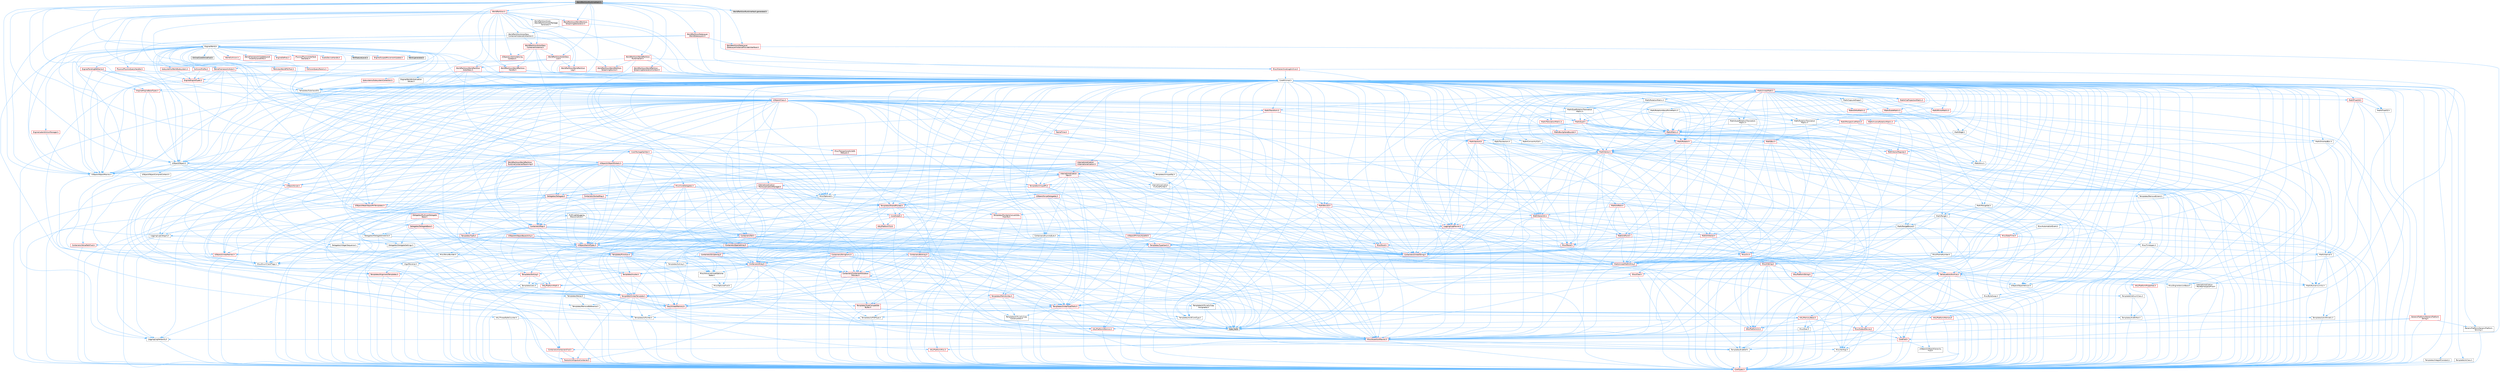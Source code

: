 digraph "WorldPartitionRuntimeHash.h"
{
 // INTERACTIVE_SVG=YES
 // LATEX_PDF_SIZE
  bgcolor="transparent";
  edge [fontname=Helvetica,fontsize=10,labelfontname=Helvetica,labelfontsize=10];
  node [fontname=Helvetica,fontsize=10,shape=box,height=0.2,width=0.4];
  Node1 [id="Node000001",label="WorldPartitionRuntimeHash.h",height=0.2,width=0.4,color="gray40", fillcolor="grey60", style="filled", fontcolor="black",tooltip=" "];
  Node1 -> Node2 [id="edge1_Node000001_Node000002",color="steelblue1",style="solid",tooltip=" "];
  Node2 [id="Node000002",label="CoreMinimal.h",height=0.2,width=0.4,color="grey40", fillcolor="white", style="filled",URL="$d7/d67/CoreMinimal_8h.html",tooltip=" "];
  Node2 -> Node3 [id="edge2_Node000002_Node000003",color="steelblue1",style="solid",tooltip=" "];
  Node3 [id="Node000003",label="CoreTypes.h",height=0.2,width=0.4,color="red", fillcolor="#FFF0F0", style="filled",URL="$dc/dec/CoreTypes_8h.html",tooltip=" "];
  Node2 -> Node17 [id="edge3_Node000002_Node000017",color="steelblue1",style="solid",tooltip=" "];
  Node17 [id="Node000017",label="CoreFwd.h",height=0.2,width=0.4,color="red", fillcolor="#FFF0F0", style="filled",URL="$d1/d1e/CoreFwd_8h.html",tooltip=" "];
  Node17 -> Node3 [id="edge4_Node000017_Node000003",color="steelblue1",style="solid",tooltip=" "];
  Node17 -> Node18 [id="edge5_Node000017_Node000018",color="steelblue1",style="solid",tooltip=" "];
  Node18 [id="Node000018",label="Containers/ContainersFwd.h",height=0.2,width=0.4,color="red", fillcolor="#FFF0F0", style="filled",URL="$d4/d0a/ContainersFwd_8h.html",tooltip=" "];
  Node18 -> Node3 [id="edge6_Node000018_Node000003",color="steelblue1",style="solid",tooltip=" "];
  Node18 -> Node19 [id="edge7_Node000018_Node000019",color="steelblue1",style="solid",tooltip=" "];
  Node19 [id="Node000019",label="Traits/IsContiguousContainer.h",height=0.2,width=0.4,color="red", fillcolor="#FFF0F0", style="filled",URL="$d5/d3c/IsContiguousContainer_8h.html",tooltip=" "];
  Node19 -> Node3 [id="edge8_Node000019_Node000003",color="steelblue1",style="solid",tooltip=" "];
  Node17 -> Node23 [id="edge9_Node000017_Node000023",color="steelblue1",style="solid",tooltip=" "];
  Node23 [id="Node000023",label="UObject/UObjectHierarchy\lFwd.h",height=0.2,width=0.4,color="grey40", fillcolor="white", style="filled",URL="$d3/d13/UObjectHierarchyFwd_8h.html",tooltip=" "];
  Node2 -> Node23 [id="edge10_Node000002_Node000023",color="steelblue1",style="solid",tooltip=" "];
  Node2 -> Node18 [id="edge11_Node000002_Node000018",color="steelblue1",style="solid",tooltip=" "];
  Node2 -> Node24 [id="edge12_Node000002_Node000024",color="steelblue1",style="solid",tooltip=" "];
  Node24 [id="Node000024",label="Misc/VarArgs.h",height=0.2,width=0.4,color="grey40", fillcolor="white", style="filled",URL="$d5/d6f/VarArgs_8h.html",tooltip=" "];
  Node24 -> Node3 [id="edge13_Node000024_Node000003",color="steelblue1",style="solid",tooltip=" "];
  Node2 -> Node25 [id="edge14_Node000002_Node000025",color="steelblue1",style="solid",tooltip=" "];
  Node25 [id="Node000025",label="Logging/LogVerbosity.h",height=0.2,width=0.4,color="grey40", fillcolor="white", style="filled",URL="$d2/d8f/LogVerbosity_8h.html",tooltip=" "];
  Node25 -> Node3 [id="edge15_Node000025_Node000003",color="steelblue1",style="solid",tooltip=" "];
  Node2 -> Node26 [id="edge16_Node000002_Node000026",color="steelblue1",style="solid",tooltip=" "];
  Node26 [id="Node000026",label="Misc/OutputDevice.h",height=0.2,width=0.4,color="red", fillcolor="#FFF0F0", style="filled",URL="$d7/d32/OutputDevice_8h.html",tooltip=" "];
  Node26 -> Node17 [id="edge17_Node000026_Node000017",color="steelblue1",style="solid",tooltip=" "];
  Node26 -> Node3 [id="edge18_Node000026_Node000003",color="steelblue1",style="solid",tooltip=" "];
  Node26 -> Node25 [id="edge19_Node000026_Node000025",color="steelblue1",style="solid",tooltip=" "];
  Node26 -> Node24 [id="edge20_Node000026_Node000024",color="steelblue1",style="solid",tooltip=" "];
  Node2 -> Node32 [id="edge21_Node000002_Node000032",color="steelblue1",style="solid",tooltip=" "];
  Node32 [id="Node000032",label="HAL/PlatformCrt.h",height=0.2,width=0.4,color="red", fillcolor="#FFF0F0", style="filled",URL="$d8/d75/PlatformCrt_8h.html",tooltip=" "];
  Node2 -> Node42 [id="edge22_Node000002_Node000042",color="steelblue1",style="solid",tooltip=" "];
  Node42 [id="Node000042",label="HAL/PlatformMisc.h",height=0.2,width=0.4,color="red", fillcolor="#FFF0F0", style="filled",URL="$d0/df5/PlatformMisc_8h.html",tooltip=" "];
  Node42 -> Node3 [id="edge23_Node000042_Node000003",color="steelblue1",style="solid",tooltip=" "];
  Node2 -> Node61 [id="edge24_Node000002_Node000061",color="steelblue1",style="solid",tooltip=" "];
  Node61 [id="Node000061",label="Misc/AssertionMacros.h",height=0.2,width=0.4,color="red", fillcolor="#FFF0F0", style="filled",URL="$d0/dfa/AssertionMacros_8h.html",tooltip=" "];
  Node61 -> Node3 [id="edge25_Node000061_Node000003",color="steelblue1",style="solid",tooltip=" "];
  Node61 -> Node42 [id="edge26_Node000061_Node000042",color="steelblue1",style="solid",tooltip=" "];
  Node61 -> Node62 [id="edge27_Node000061_Node000062",color="steelblue1",style="solid",tooltip=" "];
  Node62 [id="Node000062",label="Templates/EnableIf.h",height=0.2,width=0.4,color="grey40", fillcolor="white", style="filled",URL="$d7/d60/EnableIf_8h.html",tooltip=" "];
  Node62 -> Node3 [id="edge28_Node000062_Node000003",color="steelblue1",style="solid",tooltip=" "];
  Node61 -> Node24 [id="edge29_Node000061_Node000024",color="steelblue1",style="solid",tooltip=" "];
  Node2 -> Node70 [id="edge30_Node000002_Node000070",color="steelblue1",style="solid",tooltip=" "];
  Node70 [id="Node000070",label="Templates/IsPointer.h",height=0.2,width=0.4,color="grey40", fillcolor="white", style="filled",URL="$d7/d05/IsPointer_8h.html",tooltip=" "];
  Node70 -> Node3 [id="edge31_Node000070_Node000003",color="steelblue1",style="solid",tooltip=" "];
  Node2 -> Node71 [id="edge32_Node000002_Node000071",color="steelblue1",style="solid",tooltip=" "];
  Node71 [id="Node000071",label="HAL/PlatformMemory.h",height=0.2,width=0.4,color="red", fillcolor="#FFF0F0", style="filled",URL="$de/d68/PlatformMemory_8h.html",tooltip=" "];
  Node71 -> Node3 [id="edge33_Node000071_Node000003",color="steelblue1",style="solid",tooltip=" "];
  Node2 -> Node54 [id="edge34_Node000002_Node000054",color="steelblue1",style="solid",tooltip=" "];
  Node54 [id="Node000054",label="HAL/PlatformAtomics.h",height=0.2,width=0.4,color="red", fillcolor="#FFF0F0", style="filled",URL="$d3/d36/PlatformAtomics_8h.html",tooltip=" "];
  Node54 -> Node3 [id="edge35_Node000054_Node000003",color="steelblue1",style="solid",tooltip=" "];
  Node2 -> Node76 [id="edge36_Node000002_Node000076",color="steelblue1",style="solid",tooltip=" "];
  Node76 [id="Node000076",label="Misc/Exec.h",height=0.2,width=0.4,color="grey40", fillcolor="white", style="filled",URL="$de/ddb/Exec_8h.html",tooltip=" "];
  Node76 -> Node3 [id="edge37_Node000076_Node000003",color="steelblue1",style="solid",tooltip=" "];
  Node76 -> Node61 [id="edge38_Node000076_Node000061",color="steelblue1",style="solid",tooltip=" "];
  Node2 -> Node77 [id="edge39_Node000002_Node000077",color="steelblue1",style="solid",tooltip=" "];
  Node77 [id="Node000077",label="HAL/MemoryBase.h",height=0.2,width=0.4,color="red", fillcolor="#FFF0F0", style="filled",URL="$d6/d9f/MemoryBase_8h.html",tooltip=" "];
  Node77 -> Node3 [id="edge40_Node000077_Node000003",color="steelblue1",style="solid",tooltip=" "];
  Node77 -> Node54 [id="edge41_Node000077_Node000054",color="steelblue1",style="solid",tooltip=" "];
  Node77 -> Node32 [id="edge42_Node000077_Node000032",color="steelblue1",style="solid",tooltip=" "];
  Node77 -> Node76 [id="edge43_Node000077_Node000076",color="steelblue1",style="solid",tooltip=" "];
  Node77 -> Node26 [id="edge44_Node000077_Node000026",color="steelblue1",style="solid",tooltip=" "];
  Node2 -> Node87 [id="edge45_Node000002_Node000087",color="steelblue1",style="solid",tooltip=" "];
  Node87 [id="Node000087",label="HAL/UnrealMemory.h",height=0.2,width=0.4,color="red", fillcolor="#FFF0F0", style="filled",URL="$d9/d96/UnrealMemory_8h.html",tooltip=" "];
  Node87 -> Node3 [id="edge46_Node000087_Node000003",color="steelblue1",style="solid",tooltip=" "];
  Node87 -> Node77 [id="edge47_Node000087_Node000077",color="steelblue1",style="solid",tooltip=" "];
  Node87 -> Node71 [id="edge48_Node000087_Node000071",color="steelblue1",style="solid",tooltip=" "];
  Node87 -> Node70 [id="edge49_Node000087_Node000070",color="steelblue1",style="solid",tooltip=" "];
  Node2 -> Node89 [id="edge50_Node000002_Node000089",color="steelblue1",style="solid",tooltip=" "];
  Node89 [id="Node000089",label="Templates/IsArithmetic.h",height=0.2,width=0.4,color="grey40", fillcolor="white", style="filled",URL="$d2/d5d/IsArithmetic_8h.html",tooltip=" "];
  Node89 -> Node3 [id="edge51_Node000089_Node000003",color="steelblue1",style="solid",tooltip=" "];
  Node2 -> Node83 [id="edge52_Node000002_Node000083",color="steelblue1",style="solid",tooltip=" "];
  Node83 [id="Node000083",label="Templates/AndOrNot.h",height=0.2,width=0.4,color="grey40", fillcolor="white", style="filled",URL="$db/d0a/AndOrNot_8h.html",tooltip=" "];
  Node83 -> Node3 [id="edge53_Node000083_Node000003",color="steelblue1",style="solid",tooltip=" "];
  Node2 -> Node90 [id="edge54_Node000002_Node000090",color="steelblue1",style="solid",tooltip=" "];
  Node90 [id="Node000090",label="Templates/IsPODType.h",height=0.2,width=0.4,color="grey40", fillcolor="white", style="filled",URL="$d7/db1/IsPODType_8h.html",tooltip=" "];
  Node90 -> Node3 [id="edge55_Node000090_Node000003",color="steelblue1",style="solid",tooltip=" "];
  Node2 -> Node91 [id="edge56_Node000002_Node000091",color="steelblue1",style="solid",tooltip=" "];
  Node91 [id="Node000091",label="Templates/IsUECoreType.h",height=0.2,width=0.4,color="grey40", fillcolor="white", style="filled",URL="$d1/db8/IsUECoreType_8h.html",tooltip=" "];
  Node91 -> Node3 [id="edge57_Node000091_Node000003",color="steelblue1",style="solid",tooltip=" "];
  Node91 -> Node7 [id="edge58_Node000091_Node000007",color="steelblue1",style="solid",tooltip=" "];
  Node7 [id="Node000007",label="type_traits",height=0.2,width=0.4,color="grey60", fillcolor="#E0E0E0", style="filled",tooltip=" "];
  Node2 -> Node84 [id="edge59_Node000002_Node000084",color="steelblue1",style="solid",tooltip=" "];
  Node84 [id="Node000084",label="Templates/IsTriviallyCopy\lConstructible.h",height=0.2,width=0.4,color="grey40", fillcolor="white", style="filled",URL="$d3/d78/IsTriviallyCopyConstructible_8h.html",tooltip=" "];
  Node84 -> Node3 [id="edge60_Node000084_Node000003",color="steelblue1",style="solid",tooltip=" "];
  Node84 -> Node7 [id="edge61_Node000084_Node000007",color="steelblue1",style="solid",tooltip=" "];
  Node2 -> Node92 [id="edge62_Node000002_Node000092",color="steelblue1",style="solid",tooltip=" "];
  Node92 [id="Node000092",label="Templates/UnrealTypeTraits.h",height=0.2,width=0.4,color="red", fillcolor="#FFF0F0", style="filled",URL="$d2/d2d/UnrealTypeTraits_8h.html",tooltip=" "];
  Node92 -> Node3 [id="edge63_Node000092_Node000003",color="steelblue1",style="solid",tooltip=" "];
  Node92 -> Node70 [id="edge64_Node000092_Node000070",color="steelblue1",style="solid",tooltip=" "];
  Node92 -> Node61 [id="edge65_Node000092_Node000061",color="steelblue1",style="solid",tooltip=" "];
  Node92 -> Node83 [id="edge66_Node000092_Node000083",color="steelblue1",style="solid",tooltip=" "];
  Node92 -> Node62 [id="edge67_Node000092_Node000062",color="steelblue1",style="solid",tooltip=" "];
  Node92 -> Node89 [id="edge68_Node000092_Node000089",color="steelblue1",style="solid",tooltip=" "];
  Node92 -> Node90 [id="edge69_Node000092_Node000090",color="steelblue1",style="solid",tooltip=" "];
  Node92 -> Node91 [id="edge70_Node000092_Node000091",color="steelblue1",style="solid",tooltip=" "];
  Node92 -> Node84 [id="edge71_Node000092_Node000084",color="steelblue1",style="solid",tooltip=" "];
  Node2 -> Node62 [id="edge72_Node000002_Node000062",color="steelblue1",style="solid",tooltip=" "];
  Node2 -> Node94 [id="edge73_Node000002_Node000094",color="steelblue1",style="solid",tooltip=" "];
  Node94 [id="Node000094",label="Templates/RemoveReference.h",height=0.2,width=0.4,color="grey40", fillcolor="white", style="filled",URL="$da/dbe/RemoveReference_8h.html",tooltip=" "];
  Node94 -> Node3 [id="edge74_Node000094_Node000003",color="steelblue1",style="solid",tooltip=" "];
  Node2 -> Node95 [id="edge75_Node000002_Node000095",color="steelblue1",style="solid",tooltip=" "];
  Node95 [id="Node000095",label="Templates/IntegralConstant.h",height=0.2,width=0.4,color="grey40", fillcolor="white", style="filled",URL="$db/d1b/IntegralConstant_8h.html",tooltip=" "];
  Node95 -> Node3 [id="edge76_Node000095_Node000003",color="steelblue1",style="solid",tooltip=" "];
  Node2 -> Node96 [id="edge77_Node000002_Node000096",color="steelblue1",style="solid",tooltip=" "];
  Node96 [id="Node000096",label="Templates/IsClass.h",height=0.2,width=0.4,color="grey40", fillcolor="white", style="filled",URL="$db/dcb/IsClass_8h.html",tooltip=" "];
  Node96 -> Node3 [id="edge78_Node000096_Node000003",color="steelblue1",style="solid",tooltip=" "];
  Node2 -> Node97 [id="edge79_Node000002_Node000097",color="steelblue1",style="solid",tooltip=" "];
  Node97 [id="Node000097",label="Templates/TypeCompatible\lBytes.h",height=0.2,width=0.4,color="red", fillcolor="#FFF0F0", style="filled",URL="$df/d0a/TypeCompatibleBytes_8h.html",tooltip=" "];
  Node97 -> Node3 [id="edge80_Node000097_Node000003",color="steelblue1",style="solid",tooltip=" "];
  Node97 -> Node7 [id="edge81_Node000097_Node000007",color="steelblue1",style="solid",tooltip=" "];
  Node2 -> Node19 [id="edge82_Node000002_Node000019",color="steelblue1",style="solid",tooltip=" "];
  Node2 -> Node98 [id="edge83_Node000002_Node000098",color="steelblue1",style="solid",tooltip=" "];
  Node98 [id="Node000098",label="Templates/UnrealTemplate.h",height=0.2,width=0.4,color="red", fillcolor="#FFF0F0", style="filled",URL="$d4/d24/UnrealTemplate_8h.html",tooltip=" "];
  Node98 -> Node3 [id="edge84_Node000098_Node000003",color="steelblue1",style="solid",tooltip=" "];
  Node98 -> Node70 [id="edge85_Node000098_Node000070",color="steelblue1",style="solid",tooltip=" "];
  Node98 -> Node87 [id="edge86_Node000098_Node000087",color="steelblue1",style="solid",tooltip=" "];
  Node98 -> Node92 [id="edge87_Node000098_Node000092",color="steelblue1",style="solid",tooltip=" "];
  Node98 -> Node94 [id="edge88_Node000098_Node000094",color="steelblue1",style="solid",tooltip=" "];
  Node98 -> Node97 [id="edge89_Node000098_Node000097",color="steelblue1",style="solid",tooltip=" "];
  Node98 -> Node19 [id="edge90_Node000098_Node000019",color="steelblue1",style="solid",tooltip=" "];
  Node98 -> Node7 [id="edge91_Node000098_Node000007",color="steelblue1",style="solid",tooltip=" "];
  Node2 -> Node47 [id="edge92_Node000002_Node000047",color="steelblue1",style="solid",tooltip=" "];
  Node47 [id="Node000047",label="Math/NumericLimits.h",height=0.2,width=0.4,color="grey40", fillcolor="white", style="filled",URL="$df/d1b/NumericLimits_8h.html",tooltip=" "];
  Node47 -> Node3 [id="edge93_Node000047_Node000003",color="steelblue1",style="solid",tooltip=" "];
  Node2 -> Node102 [id="edge94_Node000002_Node000102",color="steelblue1",style="solid",tooltip=" "];
  Node102 [id="Node000102",label="HAL/PlatformMath.h",height=0.2,width=0.4,color="red", fillcolor="#FFF0F0", style="filled",URL="$dc/d53/PlatformMath_8h.html",tooltip=" "];
  Node102 -> Node3 [id="edge95_Node000102_Node000003",color="steelblue1",style="solid",tooltip=" "];
  Node2 -> Node85 [id="edge96_Node000002_Node000085",color="steelblue1",style="solid",tooltip=" "];
  Node85 [id="Node000085",label="Templates/IsTriviallyCopy\lAssignable.h",height=0.2,width=0.4,color="grey40", fillcolor="white", style="filled",URL="$d2/df2/IsTriviallyCopyAssignable_8h.html",tooltip=" "];
  Node85 -> Node3 [id="edge97_Node000085_Node000003",color="steelblue1",style="solid",tooltip=" "];
  Node85 -> Node7 [id="edge98_Node000085_Node000007",color="steelblue1",style="solid",tooltip=" "];
  Node2 -> Node110 [id="edge99_Node000002_Node000110",color="steelblue1",style="solid",tooltip=" "];
  Node110 [id="Node000110",label="Templates/MemoryOps.h",height=0.2,width=0.4,color="red", fillcolor="#FFF0F0", style="filled",URL="$db/dea/MemoryOps_8h.html",tooltip=" "];
  Node110 -> Node3 [id="edge100_Node000110_Node000003",color="steelblue1",style="solid",tooltip=" "];
  Node110 -> Node87 [id="edge101_Node000110_Node000087",color="steelblue1",style="solid",tooltip=" "];
  Node110 -> Node85 [id="edge102_Node000110_Node000085",color="steelblue1",style="solid",tooltip=" "];
  Node110 -> Node84 [id="edge103_Node000110_Node000084",color="steelblue1",style="solid",tooltip=" "];
  Node110 -> Node92 [id="edge104_Node000110_Node000092",color="steelblue1",style="solid",tooltip=" "];
  Node110 -> Node7 [id="edge105_Node000110_Node000007",color="steelblue1",style="solid",tooltip=" "];
  Node2 -> Node111 [id="edge106_Node000002_Node000111",color="steelblue1",style="solid",tooltip=" "];
  Node111 [id="Node000111",label="Containers/ContainerAllocation\lPolicies.h",height=0.2,width=0.4,color="red", fillcolor="#FFF0F0", style="filled",URL="$d7/dff/ContainerAllocationPolicies_8h.html",tooltip=" "];
  Node111 -> Node3 [id="edge107_Node000111_Node000003",color="steelblue1",style="solid",tooltip=" "];
  Node111 -> Node111 [id="edge108_Node000111_Node000111",color="steelblue1",style="solid",tooltip=" "];
  Node111 -> Node102 [id="edge109_Node000111_Node000102",color="steelblue1",style="solid",tooltip=" "];
  Node111 -> Node87 [id="edge110_Node000111_Node000087",color="steelblue1",style="solid",tooltip=" "];
  Node111 -> Node47 [id="edge111_Node000111_Node000047",color="steelblue1",style="solid",tooltip=" "];
  Node111 -> Node61 [id="edge112_Node000111_Node000061",color="steelblue1",style="solid",tooltip=" "];
  Node111 -> Node110 [id="edge113_Node000111_Node000110",color="steelblue1",style="solid",tooltip=" "];
  Node111 -> Node97 [id="edge114_Node000111_Node000097",color="steelblue1",style="solid",tooltip=" "];
  Node111 -> Node7 [id="edge115_Node000111_Node000007",color="steelblue1",style="solid",tooltip=" "];
  Node2 -> Node114 [id="edge116_Node000002_Node000114",color="steelblue1",style="solid",tooltip=" "];
  Node114 [id="Node000114",label="Templates/IsEnumClass.h",height=0.2,width=0.4,color="grey40", fillcolor="white", style="filled",URL="$d7/d15/IsEnumClass_8h.html",tooltip=" "];
  Node114 -> Node3 [id="edge117_Node000114_Node000003",color="steelblue1",style="solid",tooltip=" "];
  Node114 -> Node83 [id="edge118_Node000114_Node000083",color="steelblue1",style="solid",tooltip=" "];
  Node2 -> Node115 [id="edge119_Node000002_Node000115",color="steelblue1",style="solid",tooltip=" "];
  Node115 [id="Node000115",label="HAL/PlatformProperties.h",height=0.2,width=0.4,color="red", fillcolor="#FFF0F0", style="filled",URL="$d9/db0/PlatformProperties_8h.html",tooltip=" "];
  Node115 -> Node3 [id="edge120_Node000115_Node000003",color="steelblue1",style="solid",tooltip=" "];
  Node2 -> Node118 [id="edge121_Node000002_Node000118",color="steelblue1",style="solid",tooltip=" "];
  Node118 [id="Node000118",label="Misc/EngineVersionBase.h",height=0.2,width=0.4,color="grey40", fillcolor="white", style="filled",URL="$d5/d2b/EngineVersionBase_8h.html",tooltip=" "];
  Node118 -> Node3 [id="edge122_Node000118_Node000003",color="steelblue1",style="solid",tooltip=" "];
  Node2 -> Node119 [id="edge123_Node000002_Node000119",color="steelblue1",style="solid",tooltip=" "];
  Node119 [id="Node000119",label="Internationalization\l/TextNamespaceFwd.h",height=0.2,width=0.4,color="grey40", fillcolor="white", style="filled",URL="$d8/d97/TextNamespaceFwd_8h.html",tooltip=" "];
  Node119 -> Node3 [id="edge124_Node000119_Node000003",color="steelblue1",style="solid",tooltip=" "];
  Node2 -> Node120 [id="edge125_Node000002_Node000120",color="steelblue1",style="solid",tooltip=" "];
  Node120 [id="Node000120",label="Serialization/Archive.h",height=0.2,width=0.4,color="red", fillcolor="#FFF0F0", style="filled",URL="$d7/d3b/Archive_8h.html",tooltip=" "];
  Node120 -> Node17 [id="edge126_Node000120_Node000017",color="steelblue1",style="solid",tooltip=" "];
  Node120 -> Node3 [id="edge127_Node000120_Node000003",color="steelblue1",style="solid",tooltip=" "];
  Node120 -> Node115 [id="edge128_Node000120_Node000115",color="steelblue1",style="solid",tooltip=" "];
  Node120 -> Node119 [id="edge129_Node000120_Node000119",color="steelblue1",style="solid",tooltip=" "];
  Node120 -> Node61 [id="edge130_Node000120_Node000061",color="steelblue1",style="solid",tooltip=" "];
  Node120 -> Node118 [id="edge131_Node000120_Node000118",color="steelblue1",style="solid",tooltip=" "];
  Node120 -> Node24 [id="edge132_Node000120_Node000024",color="steelblue1",style="solid",tooltip=" "];
  Node120 -> Node62 [id="edge133_Node000120_Node000062",color="steelblue1",style="solid",tooltip=" "];
  Node120 -> Node114 [id="edge134_Node000120_Node000114",color="steelblue1",style="solid",tooltip=" "];
  Node120 -> Node98 [id="edge135_Node000120_Node000098",color="steelblue1",style="solid",tooltip=" "];
  Node120 -> Node123 [id="edge136_Node000120_Node000123",color="steelblue1",style="solid",tooltip=" "];
  Node123 [id="Node000123",label="UObject/ObjectVersion.h",height=0.2,width=0.4,color="grey40", fillcolor="white", style="filled",URL="$da/d63/ObjectVersion_8h.html",tooltip=" "];
  Node123 -> Node3 [id="edge137_Node000123_Node000003",color="steelblue1",style="solid",tooltip=" "];
  Node2 -> Node124 [id="edge138_Node000002_Node000124",color="steelblue1",style="solid",tooltip=" "];
  Node124 [id="Node000124",label="Templates/Less.h",height=0.2,width=0.4,color="grey40", fillcolor="white", style="filled",URL="$de/dc8/Less_8h.html",tooltip=" "];
  Node124 -> Node3 [id="edge139_Node000124_Node000003",color="steelblue1",style="solid",tooltip=" "];
  Node124 -> Node98 [id="edge140_Node000124_Node000098",color="steelblue1",style="solid",tooltip=" "];
  Node2 -> Node125 [id="edge141_Node000002_Node000125",color="steelblue1",style="solid",tooltip=" "];
  Node125 [id="Node000125",label="Templates/Sorting.h",height=0.2,width=0.4,color="red", fillcolor="#FFF0F0", style="filled",URL="$d3/d9e/Sorting_8h.html",tooltip=" "];
  Node125 -> Node3 [id="edge142_Node000125_Node000003",color="steelblue1",style="solid",tooltip=" "];
  Node125 -> Node102 [id="edge143_Node000125_Node000102",color="steelblue1",style="solid",tooltip=" "];
  Node125 -> Node124 [id="edge144_Node000125_Node000124",color="steelblue1",style="solid",tooltip=" "];
  Node2 -> Node136 [id="edge145_Node000002_Node000136",color="steelblue1",style="solid",tooltip=" "];
  Node136 [id="Node000136",label="Misc/Char.h",height=0.2,width=0.4,color="red", fillcolor="#FFF0F0", style="filled",URL="$d0/d58/Char_8h.html",tooltip=" "];
  Node136 -> Node3 [id="edge146_Node000136_Node000003",color="steelblue1",style="solid",tooltip=" "];
  Node136 -> Node7 [id="edge147_Node000136_Node000007",color="steelblue1",style="solid",tooltip=" "];
  Node2 -> Node139 [id="edge148_Node000002_Node000139",color="steelblue1",style="solid",tooltip=" "];
  Node139 [id="Node000139",label="GenericPlatform/GenericPlatform\lStricmp.h",height=0.2,width=0.4,color="grey40", fillcolor="white", style="filled",URL="$d2/d86/GenericPlatformStricmp_8h.html",tooltip=" "];
  Node139 -> Node3 [id="edge149_Node000139_Node000003",color="steelblue1",style="solid",tooltip=" "];
  Node2 -> Node140 [id="edge150_Node000002_Node000140",color="steelblue1",style="solid",tooltip=" "];
  Node140 [id="Node000140",label="GenericPlatform/GenericPlatform\lString.h",height=0.2,width=0.4,color="red", fillcolor="#FFF0F0", style="filled",URL="$dd/d20/GenericPlatformString_8h.html",tooltip=" "];
  Node140 -> Node3 [id="edge151_Node000140_Node000003",color="steelblue1",style="solid",tooltip=" "];
  Node140 -> Node139 [id="edge152_Node000140_Node000139",color="steelblue1",style="solid",tooltip=" "];
  Node140 -> Node62 [id="edge153_Node000140_Node000062",color="steelblue1",style="solid",tooltip=" "];
  Node140 -> Node7 [id="edge154_Node000140_Node000007",color="steelblue1",style="solid",tooltip=" "];
  Node2 -> Node73 [id="edge155_Node000002_Node000073",color="steelblue1",style="solid",tooltip=" "];
  Node73 [id="Node000073",label="HAL/PlatformString.h",height=0.2,width=0.4,color="red", fillcolor="#FFF0F0", style="filled",URL="$db/db5/PlatformString_8h.html",tooltip=" "];
  Node73 -> Node3 [id="edge156_Node000073_Node000003",color="steelblue1",style="solid",tooltip=" "];
  Node2 -> Node143 [id="edge157_Node000002_Node000143",color="steelblue1",style="solid",tooltip=" "];
  Node143 [id="Node000143",label="Misc/CString.h",height=0.2,width=0.4,color="red", fillcolor="#FFF0F0", style="filled",URL="$d2/d49/CString_8h.html",tooltip=" "];
  Node143 -> Node3 [id="edge158_Node000143_Node000003",color="steelblue1",style="solid",tooltip=" "];
  Node143 -> Node32 [id="edge159_Node000143_Node000032",color="steelblue1",style="solid",tooltip=" "];
  Node143 -> Node73 [id="edge160_Node000143_Node000073",color="steelblue1",style="solid",tooltip=" "];
  Node143 -> Node61 [id="edge161_Node000143_Node000061",color="steelblue1",style="solid",tooltip=" "];
  Node143 -> Node136 [id="edge162_Node000143_Node000136",color="steelblue1",style="solid",tooltip=" "];
  Node143 -> Node24 [id="edge163_Node000143_Node000024",color="steelblue1",style="solid",tooltip=" "];
  Node2 -> Node144 [id="edge164_Node000002_Node000144",color="steelblue1",style="solid",tooltip=" "];
  Node144 [id="Node000144",label="Misc/Crc.h",height=0.2,width=0.4,color="red", fillcolor="#FFF0F0", style="filled",URL="$d4/dd2/Crc_8h.html",tooltip=" "];
  Node144 -> Node3 [id="edge165_Node000144_Node000003",color="steelblue1",style="solid",tooltip=" "];
  Node144 -> Node73 [id="edge166_Node000144_Node000073",color="steelblue1",style="solid",tooltip=" "];
  Node144 -> Node61 [id="edge167_Node000144_Node000061",color="steelblue1",style="solid",tooltip=" "];
  Node144 -> Node143 [id="edge168_Node000144_Node000143",color="steelblue1",style="solid",tooltip=" "];
  Node144 -> Node136 [id="edge169_Node000144_Node000136",color="steelblue1",style="solid",tooltip=" "];
  Node144 -> Node92 [id="edge170_Node000144_Node000092",color="steelblue1",style="solid",tooltip=" "];
  Node2 -> Node135 [id="edge171_Node000002_Node000135",color="steelblue1",style="solid",tooltip=" "];
  Node135 [id="Node000135",label="Math/UnrealMathUtility.h",height=0.2,width=0.4,color="red", fillcolor="#FFF0F0", style="filled",URL="$db/db8/UnrealMathUtility_8h.html",tooltip=" "];
  Node135 -> Node3 [id="edge172_Node000135_Node000003",color="steelblue1",style="solid",tooltip=" "];
  Node135 -> Node61 [id="edge173_Node000135_Node000061",color="steelblue1",style="solid",tooltip=" "];
  Node135 -> Node102 [id="edge174_Node000135_Node000102",color="steelblue1",style="solid",tooltip=" "];
  Node2 -> Node145 [id="edge175_Node000002_Node000145",color="steelblue1",style="solid",tooltip=" "];
  Node145 [id="Node000145",label="Containers/UnrealString.h",height=0.2,width=0.4,color="red", fillcolor="#FFF0F0", style="filled",URL="$d5/dba/UnrealString_8h.html",tooltip=" "];
  Node2 -> Node149 [id="edge176_Node000002_Node000149",color="steelblue1",style="solid",tooltip=" "];
  Node149 [id="Node000149",label="Containers/Array.h",height=0.2,width=0.4,color="red", fillcolor="#FFF0F0", style="filled",URL="$df/dd0/Array_8h.html",tooltip=" "];
  Node149 -> Node3 [id="edge177_Node000149_Node000003",color="steelblue1",style="solid",tooltip=" "];
  Node149 -> Node61 [id="edge178_Node000149_Node000061",color="steelblue1",style="solid",tooltip=" "];
  Node149 -> Node150 [id="edge179_Node000149_Node000150",color="steelblue1",style="solid",tooltip=" "];
  Node150 [id="Node000150",label="Misc/IntrusiveUnsetOptional\lState.h",height=0.2,width=0.4,color="grey40", fillcolor="white", style="filled",URL="$d2/d0a/IntrusiveUnsetOptionalState_8h.html",tooltip=" "];
  Node150 -> Node151 [id="edge180_Node000150_Node000151",color="steelblue1",style="solid",tooltip=" "];
  Node151 [id="Node000151",label="Misc/OptionalFwd.h",height=0.2,width=0.4,color="grey40", fillcolor="white", style="filled",URL="$dc/d50/OptionalFwd_8h.html",tooltip=" "];
  Node149 -> Node87 [id="edge181_Node000149_Node000087",color="steelblue1",style="solid",tooltip=" "];
  Node149 -> Node92 [id="edge182_Node000149_Node000092",color="steelblue1",style="solid",tooltip=" "];
  Node149 -> Node98 [id="edge183_Node000149_Node000098",color="steelblue1",style="solid",tooltip=" "];
  Node149 -> Node111 [id="edge184_Node000149_Node000111",color="steelblue1",style="solid",tooltip=" "];
  Node149 -> Node120 [id="edge185_Node000149_Node000120",color="steelblue1",style="solid",tooltip=" "];
  Node149 -> Node128 [id="edge186_Node000149_Node000128",color="steelblue1",style="solid",tooltip=" "];
  Node128 [id="Node000128",label="Templates/Invoke.h",height=0.2,width=0.4,color="red", fillcolor="#FFF0F0", style="filled",URL="$d7/deb/Invoke_8h.html",tooltip=" "];
  Node128 -> Node3 [id="edge187_Node000128_Node000003",color="steelblue1",style="solid",tooltip=" "];
  Node128 -> Node98 [id="edge188_Node000128_Node000098",color="steelblue1",style="solid",tooltip=" "];
  Node128 -> Node7 [id="edge189_Node000128_Node000007",color="steelblue1",style="solid",tooltip=" "];
  Node149 -> Node124 [id="edge190_Node000149_Node000124",color="steelblue1",style="solid",tooltip=" "];
  Node149 -> Node125 [id="edge191_Node000149_Node000125",color="steelblue1",style="solid",tooltip=" "];
  Node149 -> Node172 [id="edge192_Node000149_Node000172",color="steelblue1",style="solid",tooltip=" "];
  Node172 [id="Node000172",label="Templates/AlignmentTemplates.h",height=0.2,width=0.4,color="red", fillcolor="#FFF0F0", style="filled",URL="$dd/d32/AlignmentTemplates_8h.html",tooltip=" "];
  Node172 -> Node3 [id="edge193_Node000172_Node000003",color="steelblue1",style="solid",tooltip=" "];
  Node172 -> Node70 [id="edge194_Node000172_Node000070",color="steelblue1",style="solid",tooltip=" "];
  Node149 -> Node7 [id="edge195_Node000149_Node000007",color="steelblue1",style="solid",tooltip=" "];
  Node2 -> Node173 [id="edge196_Node000002_Node000173",color="steelblue1",style="solid",tooltip=" "];
  Node173 [id="Node000173",label="Misc/FrameNumber.h",height=0.2,width=0.4,color="grey40", fillcolor="white", style="filled",URL="$dd/dbd/FrameNumber_8h.html",tooltip=" "];
  Node173 -> Node3 [id="edge197_Node000173_Node000003",color="steelblue1",style="solid",tooltip=" "];
  Node173 -> Node47 [id="edge198_Node000173_Node000047",color="steelblue1",style="solid",tooltip=" "];
  Node173 -> Node135 [id="edge199_Node000173_Node000135",color="steelblue1",style="solid",tooltip=" "];
  Node173 -> Node62 [id="edge200_Node000173_Node000062",color="steelblue1",style="solid",tooltip=" "];
  Node173 -> Node92 [id="edge201_Node000173_Node000092",color="steelblue1",style="solid",tooltip=" "];
  Node2 -> Node174 [id="edge202_Node000002_Node000174",color="steelblue1",style="solid",tooltip=" "];
  Node174 [id="Node000174",label="Misc/Timespan.h",height=0.2,width=0.4,color="grey40", fillcolor="white", style="filled",URL="$da/dd9/Timespan_8h.html",tooltip=" "];
  Node174 -> Node3 [id="edge203_Node000174_Node000003",color="steelblue1",style="solid",tooltip=" "];
  Node174 -> Node175 [id="edge204_Node000174_Node000175",color="steelblue1",style="solid",tooltip=" "];
  Node175 [id="Node000175",label="Math/Interval.h",height=0.2,width=0.4,color="grey40", fillcolor="white", style="filled",URL="$d1/d55/Interval_8h.html",tooltip=" "];
  Node175 -> Node3 [id="edge205_Node000175_Node000003",color="steelblue1",style="solid",tooltip=" "];
  Node175 -> Node89 [id="edge206_Node000175_Node000089",color="steelblue1",style="solid",tooltip=" "];
  Node175 -> Node92 [id="edge207_Node000175_Node000092",color="steelblue1",style="solid",tooltip=" "];
  Node175 -> Node47 [id="edge208_Node000175_Node000047",color="steelblue1",style="solid",tooltip=" "];
  Node175 -> Node135 [id="edge209_Node000175_Node000135",color="steelblue1",style="solid",tooltip=" "];
  Node174 -> Node135 [id="edge210_Node000174_Node000135",color="steelblue1",style="solid",tooltip=" "];
  Node174 -> Node61 [id="edge211_Node000174_Node000061",color="steelblue1",style="solid",tooltip=" "];
  Node2 -> Node176 [id="edge212_Node000002_Node000176",color="steelblue1",style="solid",tooltip=" "];
  Node176 [id="Node000176",label="Containers/StringConv.h",height=0.2,width=0.4,color="red", fillcolor="#FFF0F0", style="filled",URL="$d3/ddf/StringConv_8h.html",tooltip=" "];
  Node176 -> Node3 [id="edge213_Node000176_Node000003",color="steelblue1",style="solid",tooltip=" "];
  Node176 -> Node61 [id="edge214_Node000176_Node000061",color="steelblue1",style="solid",tooltip=" "];
  Node176 -> Node111 [id="edge215_Node000176_Node000111",color="steelblue1",style="solid",tooltip=" "];
  Node176 -> Node149 [id="edge216_Node000176_Node000149",color="steelblue1",style="solid",tooltip=" "];
  Node176 -> Node143 [id="edge217_Node000176_Node000143",color="steelblue1",style="solid",tooltip=" "];
  Node176 -> Node177 [id="edge218_Node000176_Node000177",color="steelblue1",style="solid",tooltip=" "];
  Node177 [id="Node000177",label="Templates/IsArray.h",height=0.2,width=0.4,color="grey40", fillcolor="white", style="filled",URL="$d8/d8d/IsArray_8h.html",tooltip=" "];
  Node177 -> Node3 [id="edge219_Node000177_Node000003",color="steelblue1",style="solid",tooltip=" "];
  Node176 -> Node98 [id="edge220_Node000176_Node000098",color="steelblue1",style="solid",tooltip=" "];
  Node176 -> Node92 [id="edge221_Node000176_Node000092",color="steelblue1",style="solid",tooltip=" "];
  Node176 -> Node19 [id="edge222_Node000176_Node000019",color="steelblue1",style="solid",tooltip=" "];
  Node176 -> Node7 [id="edge223_Node000176_Node000007",color="steelblue1",style="solid",tooltip=" "];
  Node2 -> Node178 [id="edge224_Node000002_Node000178",color="steelblue1",style="solid",tooltip=" "];
  Node178 [id="Node000178",label="UObject/UnrealNames.h",height=0.2,width=0.4,color="red", fillcolor="#FFF0F0", style="filled",URL="$d8/db1/UnrealNames_8h.html",tooltip=" "];
  Node178 -> Node3 [id="edge225_Node000178_Node000003",color="steelblue1",style="solid",tooltip=" "];
  Node2 -> Node180 [id="edge226_Node000002_Node000180",color="steelblue1",style="solid",tooltip=" "];
  Node180 [id="Node000180",label="UObject/NameTypes.h",height=0.2,width=0.4,color="red", fillcolor="#FFF0F0", style="filled",URL="$d6/d35/NameTypes_8h.html",tooltip=" "];
  Node180 -> Node3 [id="edge227_Node000180_Node000003",color="steelblue1",style="solid",tooltip=" "];
  Node180 -> Node61 [id="edge228_Node000180_Node000061",color="steelblue1",style="solid",tooltip=" "];
  Node180 -> Node87 [id="edge229_Node000180_Node000087",color="steelblue1",style="solid",tooltip=" "];
  Node180 -> Node92 [id="edge230_Node000180_Node000092",color="steelblue1",style="solid",tooltip=" "];
  Node180 -> Node98 [id="edge231_Node000180_Node000098",color="steelblue1",style="solid",tooltip=" "];
  Node180 -> Node145 [id="edge232_Node000180_Node000145",color="steelblue1",style="solid",tooltip=" "];
  Node180 -> Node176 [id="edge233_Node000180_Node000176",color="steelblue1",style="solid",tooltip=" "];
  Node180 -> Node178 [id="edge234_Node000180_Node000178",color="steelblue1",style="solid",tooltip=" "];
  Node180 -> Node150 [id="edge235_Node000180_Node000150",color="steelblue1",style="solid",tooltip=" "];
  Node2 -> Node188 [id="edge236_Node000002_Node000188",color="steelblue1",style="solid",tooltip=" "];
  Node188 [id="Node000188",label="Misc/Parse.h",height=0.2,width=0.4,color="red", fillcolor="#FFF0F0", style="filled",URL="$dc/d71/Parse_8h.html",tooltip=" "];
  Node188 -> Node145 [id="edge237_Node000188_Node000145",color="steelblue1",style="solid",tooltip=" "];
  Node188 -> Node3 [id="edge238_Node000188_Node000003",color="steelblue1",style="solid",tooltip=" "];
  Node188 -> Node32 [id="edge239_Node000188_Node000032",color="steelblue1",style="solid",tooltip=" "];
  Node188 -> Node49 [id="edge240_Node000188_Node000049",color="steelblue1",style="solid",tooltip=" "];
  Node49 [id="Node000049",label="Misc/EnumClassFlags.h",height=0.2,width=0.4,color="grey40", fillcolor="white", style="filled",URL="$d8/de7/EnumClassFlags_8h.html",tooltip=" "];
  Node188 -> Node189 [id="edge241_Node000188_Node000189",color="steelblue1",style="solid",tooltip=" "];
  Node189 [id="Node000189",label="Templates/Function.h",height=0.2,width=0.4,color="red", fillcolor="#FFF0F0", style="filled",URL="$df/df5/Function_8h.html",tooltip=" "];
  Node189 -> Node3 [id="edge242_Node000189_Node000003",color="steelblue1",style="solid",tooltip=" "];
  Node189 -> Node61 [id="edge243_Node000189_Node000061",color="steelblue1",style="solid",tooltip=" "];
  Node189 -> Node150 [id="edge244_Node000189_Node000150",color="steelblue1",style="solid",tooltip=" "];
  Node189 -> Node87 [id="edge245_Node000189_Node000087",color="steelblue1",style="solid",tooltip=" "];
  Node189 -> Node92 [id="edge246_Node000189_Node000092",color="steelblue1",style="solid",tooltip=" "];
  Node189 -> Node128 [id="edge247_Node000189_Node000128",color="steelblue1",style="solid",tooltip=" "];
  Node189 -> Node98 [id="edge248_Node000189_Node000098",color="steelblue1",style="solid",tooltip=" "];
  Node189 -> Node135 [id="edge249_Node000189_Node000135",color="steelblue1",style="solid",tooltip=" "];
  Node189 -> Node7 [id="edge250_Node000189_Node000007",color="steelblue1",style="solid",tooltip=" "];
  Node2 -> Node172 [id="edge251_Node000002_Node000172",color="steelblue1",style="solid",tooltip=" "];
  Node2 -> Node191 [id="edge252_Node000002_Node000191",color="steelblue1",style="solid",tooltip=" "];
  Node191 [id="Node000191",label="Misc/StructBuilder.h",height=0.2,width=0.4,color="grey40", fillcolor="white", style="filled",URL="$d9/db3/StructBuilder_8h.html",tooltip=" "];
  Node191 -> Node3 [id="edge253_Node000191_Node000003",color="steelblue1",style="solid",tooltip=" "];
  Node191 -> Node135 [id="edge254_Node000191_Node000135",color="steelblue1",style="solid",tooltip=" "];
  Node191 -> Node172 [id="edge255_Node000191_Node000172",color="steelblue1",style="solid",tooltip=" "];
  Node2 -> Node104 [id="edge256_Node000002_Node000104",color="steelblue1",style="solid",tooltip=" "];
  Node104 [id="Node000104",label="Templates/Decay.h",height=0.2,width=0.4,color="grey40", fillcolor="white", style="filled",URL="$dd/d0f/Decay_8h.html",tooltip=" "];
  Node104 -> Node3 [id="edge257_Node000104_Node000003",color="steelblue1",style="solid",tooltip=" "];
  Node104 -> Node94 [id="edge258_Node000104_Node000094",color="steelblue1",style="solid",tooltip=" "];
  Node104 -> Node7 [id="edge259_Node000104_Node000007",color="steelblue1",style="solid",tooltip=" "];
  Node2 -> Node192 [id="edge260_Node000002_Node000192",color="steelblue1",style="solid",tooltip=" "];
  Node192 [id="Node000192",label="Templates/PointerIsConvertible\lFromTo.h",height=0.2,width=0.4,color="red", fillcolor="#FFF0F0", style="filled",URL="$d6/d65/PointerIsConvertibleFromTo_8h.html",tooltip=" "];
  Node192 -> Node3 [id="edge261_Node000192_Node000003",color="steelblue1",style="solid",tooltip=" "];
  Node192 -> Node7 [id="edge262_Node000192_Node000007",color="steelblue1",style="solid",tooltip=" "];
  Node2 -> Node128 [id="edge263_Node000002_Node000128",color="steelblue1",style="solid",tooltip=" "];
  Node2 -> Node189 [id="edge264_Node000002_Node000189",color="steelblue1",style="solid",tooltip=" "];
  Node2 -> Node161 [id="edge265_Node000002_Node000161",color="steelblue1",style="solid",tooltip=" "];
  Node161 [id="Node000161",label="Templates/TypeHash.h",height=0.2,width=0.4,color="red", fillcolor="#FFF0F0", style="filled",URL="$d1/d62/TypeHash_8h.html",tooltip=" "];
  Node161 -> Node3 [id="edge266_Node000161_Node000003",color="steelblue1",style="solid",tooltip=" "];
  Node161 -> Node144 [id="edge267_Node000161_Node000144",color="steelblue1",style="solid",tooltip=" "];
  Node161 -> Node7 [id="edge268_Node000161_Node000007",color="steelblue1",style="solid",tooltip=" "];
  Node2 -> Node193 [id="edge269_Node000002_Node000193",color="steelblue1",style="solid",tooltip=" "];
  Node193 [id="Node000193",label="Containers/ScriptArray.h",height=0.2,width=0.4,color="red", fillcolor="#FFF0F0", style="filled",URL="$dc/daf/ScriptArray_8h.html",tooltip=" "];
  Node193 -> Node3 [id="edge270_Node000193_Node000003",color="steelblue1",style="solid",tooltip=" "];
  Node193 -> Node61 [id="edge271_Node000193_Node000061",color="steelblue1",style="solid",tooltip=" "];
  Node193 -> Node87 [id="edge272_Node000193_Node000087",color="steelblue1",style="solid",tooltip=" "];
  Node193 -> Node111 [id="edge273_Node000193_Node000111",color="steelblue1",style="solid",tooltip=" "];
  Node193 -> Node149 [id="edge274_Node000193_Node000149",color="steelblue1",style="solid",tooltip=" "];
  Node2 -> Node194 [id="edge275_Node000002_Node000194",color="steelblue1",style="solid",tooltip=" "];
  Node194 [id="Node000194",label="Containers/BitArray.h",height=0.2,width=0.4,color="red", fillcolor="#FFF0F0", style="filled",URL="$d1/de4/BitArray_8h.html",tooltip=" "];
  Node194 -> Node111 [id="edge276_Node000194_Node000111",color="steelblue1",style="solid",tooltip=" "];
  Node194 -> Node3 [id="edge277_Node000194_Node000003",color="steelblue1",style="solid",tooltip=" "];
  Node194 -> Node54 [id="edge278_Node000194_Node000054",color="steelblue1",style="solid",tooltip=" "];
  Node194 -> Node87 [id="edge279_Node000194_Node000087",color="steelblue1",style="solid",tooltip=" "];
  Node194 -> Node135 [id="edge280_Node000194_Node000135",color="steelblue1",style="solid",tooltip=" "];
  Node194 -> Node61 [id="edge281_Node000194_Node000061",color="steelblue1",style="solid",tooltip=" "];
  Node194 -> Node49 [id="edge282_Node000194_Node000049",color="steelblue1",style="solid",tooltip=" "];
  Node194 -> Node120 [id="edge283_Node000194_Node000120",color="steelblue1",style="solid",tooltip=" "];
  Node194 -> Node62 [id="edge284_Node000194_Node000062",color="steelblue1",style="solid",tooltip=" "];
  Node194 -> Node128 [id="edge285_Node000194_Node000128",color="steelblue1",style="solid",tooltip=" "];
  Node194 -> Node98 [id="edge286_Node000194_Node000098",color="steelblue1",style="solid",tooltip=" "];
  Node194 -> Node92 [id="edge287_Node000194_Node000092",color="steelblue1",style="solid",tooltip=" "];
  Node2 -> Node195 [id="edge288_Node000002_Node000195",color="steelblue1",style="solid",tooltip=" "];
  Node195 [id="Node000195",label="Containers/SparseArray.h",height=0.2,width=0.4,color="red", fillcolor="#FFF0F0", style="filled",URL="$d5/dbf/SparseArray_8h.html",tooltip=" "];
  Node195 -> Node3 [id="edge289_Node000195_Node000003",color="steelblue1",style="solid",tooltip=" "];
  Node195 -> Node61 [id="edge290_Node000195_Node000061",color="steelblue1",style="solid",tooltip=" "];
  Node195 -> Node87 [id="edge291_Node000195_Node000087",color="steelblue1",style="solid",tooltip=" "];
  Node195 -> Node92 [id="edge292_Node000195_Node000092",color="steelblue1",style="solid",tooltip=" "];
  Node195 -> Node98 [id="edge293_Node000195_Node000098",color="steelblue1",style="solid",tooltip=" "];
  Node195 -> Node111 [id="edge294_Node000195_Node000111",color="steelblue1",style="solid",tooltip=" "];
  Node195 -> Node124 [id="edge295_Node000195_Node000124",color="steelblue1",style="solid",tooltip=" "];
  Node195 -> Node149 [id="edge296_Node000195_Node000149",color="steelblue1",style="solid",tooltip=" "];
  Node195 -> Node135 [id="edge297_Node000195_Node000135",color="steelblue1",style="solid",tooltip=" "];
  Node195 -> Node193 [id="edge298_Node000195_Node000193",color="steelblue1",style="solid",tooltip=" "];
  Node195 -> Node194 [id="edge299_Node000195_Node000194",color="steelblue1",style="solid",tooltip=" "];
  Node195 -> Node145 [id="edge300_Node000195_Node000145",color="steelblue1",style="solid",tooltip=" "];
  Node195 -> Node150 [id="edge301_Node000195_Node000150",color="steelblue1",style="solid",tooltip=" "];
  Node2 -> Node211 [id="edge302_Node000002_Node000211",color="steelblue1",style="solid",tooltip=" "];
  Node211 [id="Node000211",label="Containers/Set.h",height=0.2,width=0.4,color="red", fillcolor="#FFF0F0", style="filled",URL="$d4/d45/Set_8h.html",tooltip=" "];
  Node211 -> Node111 [id="edge303_Node000211_Node000111",color="steelblue1",style="solid",tooltip=" "];
  Node211 -> Node195 [id="edge304_Node000211_Node000195",color="steelblue1",style="solid",tooltip=" "];
  Node211 -> Node18 [id="edge305_Node000211_Node000018",color="steelblue1",style="solid",tooltip=" "];
  Node211 -> Node135 [id="edge306_Node000211_Node000135",color="steelblue1",style="solid",tooltip=" "];
  Node211 -> Node61 [id="edge307_Node000211_Node000061",color="steelblue1",style="solid",tooltip=" "];
  Node211 -> Node191 [id="edge308_Node000211_Node000191",color="steelblue1",style="solid",tooltip=" "];
  Node211 -> Node189 [id="edge309_Node000211_Node000189",color="steelblue1",style="solid",tooltip=" "];
  Node211 -> Node125 [id="edge310_Node000211_Node000125",color="steelblue1",style="solid",tooltip=" "];
  Node211 -> Node161 [id="edge311_Node000211_Node000161",color="steelblue1",style="solid",tooltip=" "];
  Node211 -> Node98 [id="edge312_Node000211_Node000098",color="steelblue1",style="solid",tooltip=" "];
  Node211 -> Node7 [id="edge313_Node000211_Node000007",color="steelblue1",style="solid",tooltip=" "];
  Node2 -> Node214 [id="edge314_Node000002_Node000214",color="steelblue1",style="solid",tooltip=" "];
  Node214 [id="Node000214",label="Algo/Reverse.h",height=0.2,width=0.4,color="grey40", fillcolor="white", style="filled",URL="$d5/d93/Reverse_8h.html",tooltip=" "];
  Node214 -> Node3 [id="edge315_Node000214_Node000003",color="steelblue1",style="solid",tooltip=" "];
  Node214 -> Node98 [id="edge316_Node000214_Node000098",color="steelblue1",style="solid",tooltip=" "];
  Node2 -> Node215 [id="edge317_Node000002_Node000215",color="steelblue1",style="solid",tooltip=" "];
  Node215 [id="Node000215",label="Containers/Map.h",height=0.2,width=0.4,color="red", fillcolor="#FFF0F0", style="filled",URL="$df/d79/Map_8h.html",tooltip=" "];
  Node215 -> Node3 [id="edge318_Node000215_Node000003",color="steelblue1",style="solid",tooltip=" "];
  Node215 -> Node214 [id="edge319_Node000215_Node000214",color="steelblue1",style="solid",tooltip=" "];
  Node215 -> Node211 [id="edge320_Node000215_Node000211",color="steelblue1",style="solid",tooltip=" "];
  Node215 -> Node145 [id="edge321_Node000215_Node000145",color="steelblue1",style="solid",tooltip=" "];
  Node215 -> Node61 [id="edge322_Node000215_Node000061",color="steelblue1",style="solid",tooltip=" "];
  Node215 -> Node191 [id="edge323_Node000215_Node000191",color="steelblue1",style="solid",tooltip=" "];
  Node215 -> Node189 [id="edge324_Node000215_Node000189",color="steelblue1",style="solid",tooltip=" "];
  Node215 -> Node125 [id="edge325_Node000215_Node000125",color="steelblue1",style="solid",tooltip=" "];
  Node215 -> Node216 [id="edge326_Node000215_Node000216",color="steelblue1",style="solid",tooltip=" "];
  Node216 [id="Node000216",label="Templates/Tuple.h",height=0.2,width=0.4,color="red", fillcolor="#FFF0F0", style="filled",URL="$d2/d4f/Tuple_8h.html",tooltip=" "];
  Node216 -> Node3 [id="edge327_Node000216_Node000003",color="steelblue1",style="solid",tooltip=" "];
  Node216 -> Node98 [id="edge328_Node000216_Node000098",color="steelblue1",style="solid",tooltip=" "];
  Node216 -> Node217 [id="edge329_Node000216_Node000217",color="steelblue1",style="solid",tooltip=" "];
  Node217 [id="Node000217",label="Delegates/IntegerSequence.h",height=0.2,width=0.4,color="grey40", fillcolor="white", style="filled",URL="$d2/dcc/IntegerSequence_8h.html",tooltip=" "];
  Node217 -> Node3 [id="edge330_Node000217_Node000003",color="steelblue1",style="solid",tooltip=" "];
  Node216 -> Node128 [id="edge331_Node000216_Node000128",color="steelblue1",style="solid",tooltip=" "];
  Node216 -> Node161 [id="edge332_Node000216_Node000161",color="steelblue1",style="solid",tooltip=" "];
  Node216 -> Node7 [id="edge333_Node000216_Node000007",color="steelblue1",style="solid",tooltip=" "];
  Node215 -> Node98 [id="edge334_Node000215_Node000098",color="steelblue1",style="solid",tooltip=" "];
  Node215 -> Node92 [id="edge335_Node000215_Node000092",color="steelblue1",style="solid",tooltip=" "];
  Node215 -> Node7 [id="edge336_Node000215_Node000007",color="steelblue1",style="solid",tooltip=" "];
  Node2 -> Node219 [id="edge337_Node000002_Node000219",color="steelblue1",style="solid",tooltip=" "];
  Node219 [id="Node000219",label="Math/IntPoint.h",height=0.2,width=0.4,color="red", fillcolor="#FFF0F0", style="filled",URL="$d3/df7/IntPoint_8h.html",tooltip=" "];
  Node219 -> Node3 [id="edge338_Node000219_Node000003",color="steelblue1",style="solid",tooltip=" "];
  Node219 -> Node61 [id="edge339_Node000219_Node000061",color="steelblue1",style="solid",tooltip=" "];
  Node219 -> Node188 [id="edge340_Node000219_Node000188",color="steelblue1",style="solid",tooltip=" "];
  Node219 -> Node135 [id="edge341_Node000219_Node000135",color="steelblue1",style="solid",tooltip=" "];
  Node219 -> Node145 [id="edge342_Node000219_Node000145",color="steelblue1",style="solid",tooltip=" "];
  Node219 -> Node161 [id="edge343_Node000219_Node000161",color="steelblue1",style="solid",tooltip=" "];
  Node2 -> Node221 [id="edge344_Node000002_Node000221",color="steelblue1",style="solid",tooltip=" "];
  Node221 [id="Node000221",label="Math/IntVector.h",height=0.2,width=0.4,color="red", fillcolor="#FFF0F0", style="filled",URL="$d7/d44/IntVector_8h.html",tooltip=" "];
  Node221 -> Node3 [id="edge345_Node000221_Node000003",color="steelblue1",style="solid",tooltip=" "];
  Node221 -> Node144 [id="edge346_Node000221_Node000144",color="steelblue1",style="solid",tooltip=" "];
  Node221 -> Node188 [id="edge347_Node000221_Node000188",color="steelblue1",style="solid",tooltip=" "];
  Node221 -> Node135 [id="edge348_Node000221_Node000135",color="steelblue1",style="solid",tooltip=" "];
  Node221 -> Node145 [id="edge349_Node000221_Node000145",color="steelblue1",style="solid",tooltip=" "];
  Node2 -> Node222 [id="edge350_Node000002_Node000222",color="steelblue1",style="solid",tooltip=" "];
  Node222 [id="Node000222",label="Logging/LogCategory.h",height=0.2,width=0.4,color="grey40", fillcolor="white", style="filled",URL="$d9/d36/LogCategory_8h.html",tooltip=" "];
  Node222 -> Node3 [id="edge351_Node000222_Node000003",color="steelblue1",style="solid",tooltip=" "];
  Node222 -> Node25 [id="edge352_Node000222_Node000025",color="steelblue1",style="solid",tooltip=" "];
  Node222 -> Node180 [id="edge353_Node000222_Node000180",color="steelblue1",style="solid",tooltip=" "];
  Node2 -> Node223 [id="edge354_Node000002_Node000223",color="steelblue1",style="solid",tooltip=" "];
  Node223 [id="Node000223",label="Logging/LogMacros.h",height=0.2,width=0.4,color="red", fillcolor="#FFF0F0", style="filled",URL="$d0/d16/LogMacros_8h.html",tooltip=" "];
  Node223 -> Node145 [id="edge355_Node000223_Node000145",color="steelblue1",style="solid",tooltip=" "];
  Node223 -> Node3 [id="edge356_Node000223_Node000003",color="steelblue1",style="solid",tooltip=" "];
  Node223 -> Node222 [id="edge357_Node000223_Node000222",color="steelblue1",style="solid",tooltip=" "];
  Node223 -> Node25 [id="edge358_Node000223_Node000025",color="steelblue1",style="solid",tooltip=" "];
  Node223 -> Node61 [id="edge359_Node000223_Node000061",color="steelblue1",style="solid",tooltip=" "];
  Node223 -> Node24 [id="edge360_Node000223_Node000024",color="steelblue1",style="solid",tooltip=" "];
  Node223 -> Node62 [id="edge361_Node000223_Node000062",color="steelblue1",style="solid",tooltip=" "];
  Node223 -> Node7 [id="edge362_Node000223_Node000007",color="steelblue1",style="solid",tooltip=" "];
  Node2 -> Node226 [id="edge363_Node000002_Node000226",color="steelblue1",style="solid",tooltip=" "];
  Node226 [id="Node000226",label="Math/Vector2D.h",height=0.2,width=0.4,color="red", fillcolor="#FFF0F0", style="filled",URL="$d3/db0/Vector2D_8h.html",tooltip=" "];
  Node226 -> Node3 [id="edge364_Node000226_Node000003",color="steelblue1",style="solid",tooltip=" "];
  Node226 -> Node61 [id="edge365_Node000226_Node000061",color="steelblue1",style="solid",tooltip=" "];
  Node226 -> Node144 [id="edge366_Node000226_Node000144",color="steelblue1",style="solid",tooltip=" "];
  Node226 -> Node135 [id="edge367_Node000226_Node000135",color="steelblue1",style="solid",tooltip=" "];
  Node226 -> Node145 [id="edge368_Node000226_Node000145",color="steelblue1",style="solid",tooltip=" "];
  Node226 -> Node188 [id="edge369_Node000226_Node000188",color="steelblue1",style="solid",tooltip=" "];
  Node226 -> Node219 [id="edge370_Node000226_Node000219",color="steelblue1",style="solid",tooltip=" "];
  Node226 -> Node223 [id="edge371_Node000226_Node000223",color="steelblue1",style="solid",tooltip=" "];
  Node226 -> Node7 [id="edge372_Node000226_Node000007",color="steelblue1",style="solid",tooltip=" "];
  Node2 -> Node230 [id="edge373_Node000002_Node000230",color="steelblue1",style="solid",tooltip=" "];
  Node230 [id="Node000230",label="Math/IntRect.h",height=0.2,width=0.4,color="red", fillcolor="#FFF0F0", style="filled",URL="$d7/d53/IntRect_8h.html",tooltip=" "];
  Node230 -> Node3 [id="edge374_Node000230_Node000003",color="steelblue1",style="solid",tooltip=" "];
  Node230 -> Node135 [id="edge375_Node000230_Node000135",color="steelblue1",style="solid",tooltip=" "];
  Node230 -> Node145 [id="edge376_Node000230_Node000145",color="steelblue1",style="solid",tooltip=" "];
  Node230 -> Node219 [id="edge377_Node000230_Node000219",color="steelblue1",style="solid",tooltip=" "];
  Node230 -> Node226 [id="edge378_Node000230_Node000226",color="steelblue1",style="solid",tooltip=" "];
  Node2 -> Node231 [id="edge379_Node000002_Node000231",color="steelblue1",style="solid",tooltip=" "];
  Node231 [id="Node000231",label="Misc/ByteSwap.h",height=0.2,width=0.4,color="grey40", fillcolor="white", style="filled",URL="$dc/dd7/ByteSwap_8h.html",tooltip=" "];
  Node231 -> Node3 [id="edge380_Node000231_Node000003",color="steelblue1",style="solid",tooltip=" "];
  Node231 -> Node32 [id="edge381_Node000231_Node000032",color="steelblue1",style="solid",tooltip=" "];
  Node2 -> Node160 [id="edge382_Node000002_Node000160",color="steelblue1",style="solid",tooltip=" "];
  Node160 [id="Node000160",label="Containers/EnumAsByte.h",height=0.2,width=0.4,color="grey40", fillcolor="white", style="filled",URL="$d6/d9a/EnumAsByte_8h.html",tooltip=" "];
  Node160 -> Node3 [id="edge383_Node000160_Node000003",color="steelblue1",style="solid",tooltip=" "];
  Node160 -> Node90 [id="edge384_Node000160_Node000090",color="steelblue1",style="solid",tooltip=" "];
  Node160 -> Node161 [id="edge385_Node000160_Node000161",color="steelblue1",style="solid",tooltip=" "];
  Node2 -> Node232 [id="edge386_Node000002_Node000232",color="steelblue1",style="solid",tooltip=" "];
  Node232 [id="Node000232",label="HAL/PlatformTLS.h",height=0.2,width=0.4,color="red", fillcolor="#FFF0F0", style="filled",URL="$d0/def/PlatformTLS_8h.html",tooltip=" "];
  Node232 -> Node3 [id="edge387_Node000232_Node000003",color="steelblue1",style="solid",tooltip=" "];
  Node2 -> Node235 [id="edge388_Node000002_Node000235",color="steelblue1",style="solid",tooltip=" "];
  Node235 [id="Node000235",label="CoreGlobals.h",height=0.2,width=0.4,color="red", fillcolor="#FFF0F0", style="filled",URL="$d5/d8c/CoreGlobals_8h.html",tooltip=" "];
  Node235 -> Node145 [id="edge389_Node000235_Node000145",color="steelblue1",style="solid",tooltip=" "];
  Node235 -> Node3 [id="edge390_Node000235_Node000003",color="steelblue1",style="solid",tooltip=" "];
  Node235 -> Node232 [id="edge391_Node000235_Node000232",color="steelblue1",style="solid",tooltip=" "];
  Node235 -> Node223 [id="edge392_Node000235_Node000223",color="steelblue1",style="solid",tooltip=" "];
  Node235 -> Node49 [id="edge393_Node000235_Node000049",color="steelblue1",style="solid",tooltip=" "];
  Node235 -> Node26 [id="edge394_Node000235_Node000026",color="steelblue1",style="solid",tooltip=" "];
  Node235 -> Node180 [id="edge395_Node000235_Node000180",color="steelblue1",style="solid",tooltip=" "];
  Node2 -> Node236 [id="edge396_Node000002_Node000236",color="steelblue1",style="solid",tooltip=" "];
  Node236 [id="Node000236",label="Templates/SharedPointer.h",height=0.2,width=0.4,color="red", fillcolor="#FFF0F0", style="filled",URL="$d2/d17/SharedPointer_8h.html",tooltip=" "];
  Node236 -> Node3 [id="edge397_Node000236_Node000003",color="steelblue1",style="solid",tooltip=" "];
  Node236 -> Node150 [id="edge398_Node000236_Node000150",color="steelblue1",style="solid",tooltip=" "];
  Node236 -> Node192 [id="edge399_Node000236_Node000192",color="steelblue1",style="solid",tooltip=" "];
  Node236 -> Node61 [id="edge400_Node000236_Node000061",color="steelblue1",style="solid",tooltip=" "];
  Node236 -> Node87 [id="edge401_Node000236_Node000087",color="steelblue1",style="solid",tooltip=" "];
  Node236 -> Node149 [id="edge402_Node000236_Node000149",color="steelblue1",style="solid",tooltip=" "];
  Node236 -> Node215 [id="edge403_Node000236_Node000215",color="steelblue1",style="solid",tooltip=" "];
  Node236 -> Node235 [id="edge404_Node000236_Node000235",color="steelblue1",style="solid",tooltip=" "];
  Node2 -> Node241 [id="edge405_Node000002_Node000241",color="steelblue1",style="solid",tooltip=" "];
  Node241 [id="Node000241",label="Internationalization\l/CulturePointer.h",height=0.2,width=0.4,color="grey40", fillcolor="white", style="filled",URL="$d6/dbe/CulturePointer_8h.html",tooltip=" "];
  Node241 -> Node3 [id="edge406_Node000241_Node000003",color="steelblue1",style="solid",tooltip=" "];
  Node241 -> Node236 [id="edge407_Node000241_Node000236",color="steelblue1",style="solid",tooltip=" "];
  Node2 -> Node242 [id="edge408_Node000002_Node000242",color="steelblue1",style="solid",tooltip=" "];
  Node242 [id="Node000242",label="UObject/WeakObjectPtrTemplates.h",height=0.2,width=0.4,color="red", fillcolor="#FFF0F0", style="filled",URL="$d8/d3b/WeakObjectPtrTemplates_8h.html",tooltip=" "];
  Node242 -> Node3 [id="edge409_Node000242_Node000003",color="steelblue1",style="solid",tooltip=" "];
  Node242 -> Node215 [id="edge410_Node000242_Node000215",color="steelblue1",style="solid",tooltip=" "];
  Node242 -> Node7 [id="edge411_Node000242_Node000007",color="steelblue1",style="solid",tooltip=" "];
  Node2 -> Node245 [id="edge412_Node000002_Node000245",color="steelblue1",style="solid",tooltip=" "];
  Node245 [id="Node000245",label="Delegates/DelegateSettings.h",height=0.2,width=0.4,color="grey40", fillcolor="white", style="filled",URL="$d0/d97/DelegateSettings_8h.html",tooltip=" "];
  Node245 -> Node3 [id="edge413_Node000245_Node000003",color="steelblue1",style="solid",tooltip=" "];
  Node2 -> Node246 [id="edge414_Node000002_Node000246",color="steelblue1",style="solid",tooltip=" "];
  Node246 [id="Node000246",label="Delegates/IDelegateInstance.h",height=0.2,width=0.4,color="grey40", fillcolor="white", style="filled",URL="$d2/d10/IDelegateInstance_8h.html",tooltip=" "];
  Node246 -> Node3 [id="edge415_Node000246_Node000003",color="steelblue1",style="solid",tooltip=" "];
  Node246 -> Node161 [id="edge416_Node000246_Node000161",color="steelblue1",style="solid",tooltip=" "];
  Node246 -> Node180 [id="edge417_Node000246_Node000180",color="steelblue1",style="solid",tooltip=" "];
  Node246 -> Node245 [id="edge418_Node000246_Node000245",color="steelblue1",style="solid",tooltip=" "];
  Node2 -> Node247 [id="edge419_Node000002_Node000247",color="steelblue1",style="solid",tooltip=" "];
  Node247 [id="Node000247",label="Delegates/DelegateBase.h",height=0.2,width=0.4,color="red", fillcolor="#FFF0F0", style="filled",URL="$da/d67/DelegateBase_8h.html",tooltip=" "];
  Node247 -> Node3 [id="edge420_Node000247_Node000003",color="steelblue1",style="solid",tooltip=" "];
  Node247 -> Node111 [id="edge421_Node000247_Node000111",color="steelblue1",style="solid",tooltip=" "];
  Node247 -> Node135 [id="edge422_Node000247_Node000135",color="steelblue1",style="solid",tooltip=" "];
  Node247 -> Node180 [id="edge423_Node000247_Node000180",color="steelblue1",style="solid",tooltip=" "];
  Node247 -> Node245 [id="edge424_Node000247_Node000245",color="steelblue1",style="solid",tooltip=" "];
  Node247 -> Node246 [id="edge425_Node000247_Node000246",color="steelblue1",style="solid",tooltip=" "];
  Node2 -> Node255 [id="edge426_Node000002_Node000255",color="steelblue1",style="solid",tooltip=" "];
  Node255 [id="Node000255",label="Delegates/MulticastDelegate\lBase.h",height=0.2,width=0.4,color="red", fillcolor="#FFF0F0", style="filled",URL="$db/d16/MulticastDelegateBase_8h.html",tooltip=" "];
  Node255 -> Node3 [id="edge427_Node000255_Node000003",color="steelblue1",style="solid",tooltip=" "];
  Node255 -> Node111 [id="edge428_Node000255_Node000111",color="steelblue1",style="solid",tooltip=" "];
  Node255 -> Node149 [id="edge429_Node000255_Node000149",color="steelblue1",style="solid",tooltip=" "];
  Node255 -> Node135 [id="edge430_Node000255_Node000135",color="steelblue1",style="solid",tooltip=" "];
  Node255 -> Node246 [id="edge431_Node000255_Node000246",color="steelblue1",style="solid",tooltip=" "];
  Node255 -> Node247 [id="edge432_Node000255_Node000247",color="steelblue1",style="solid",tooltip=" "];
  Node2 -> Node217 [id="edge433_Node000002_Node000217",color="steelblue1",style="solid",tooltip=" "];
  Node2 -> Node216 [id="edge434_Node000002_Node000216",color="steelblue1",style="solid",tooltip=" "];
  Node2 -> Node256 [id="edge435_Node000002_Node000256",color="steelblue1",style="solid",tooltip=" "];
  Node256 [id="Node000256",label="UObject/ScriptDelegates.h",height=0.2,width=0.4,color="red", fillcolor="#FFF0F0", style="filled",URL="$de/d81/ScriptDelegates_8h.html",tooltip=" "];
  Node256 -> Node149 [id="edge436_Node000256_Node000149",color="steelblue1",style="solid",tooltip=" "];
  Node256 -> Node111 [id="edge437_Node000256_Node000111",color="steelblue1",style="solid",tooltip=" "];
  Node256 -> Node145 [id="edge438_Node000256_Node000145",color="steelblue1",style="solid",tooltip=" "];
  Node256 -> Node61 [id="edge439_Node000256_Node000061",color="steelblue1",style="solid",tooltip=" "];
  Node256 -> Node236 [id="edge440_Node000256_Node000236",color="steelblue1",style="solid",tooltip=" "];
  Node256 -> Node161 [id="edge441_Node000256_Node000161",color="steelblue1",style="solid",tooltip=" "];
  Node256 -> Node92 [id="edge442_Node000256_Node000092",color="steelblue1",style="solid",tooltip=" "];
  Node256 -> Node180 [id="edge443_Node000256_Node000180",color="steelblue1",style="solid",tooltip=" "];
  Node2 -> Node258 [id="edge444_Node000002_Node000258",color="steelblue1",style="solid",tooltip=" "];
  Node258 [id="Node000258",label="Delegates/Delegate.h",height=0.2,width=0.4,color="red", fillcolor="#FFF0F0", style="filled",URL="$d4/d80/Delegate_8h.html",tooltip=" "];
  Node258 -> Node3 [id="edge445_Node000258_Node000003",color="steelblue1",style="solid",tooltip=" "];
  Node258 -> Node61 [id="edge446_Node000258_Node000061",color="steelblue1",style="solid",tooltip=" "];
  Node258 -> Node180 [id="edge447_Node000258_Node000180",color="steelblue1",style="solid",tooltip=" "];
  Node258 -> Node236 [id="edge448_Node000258_Node000236",color="steelblue1",style="solid",tooltip=" "];
  Node258 -> Node242 [id="edge449_Node000258_Node000242",color="steelblue1",style="solid",tooltip=" "];
  Node258 -> Node255 [id="edge450_Node000258_Node000255",color="steelblue1",style="solid",tooltip=" "];
  Node258 -> Node217 [id="edge451_Node000258_Node000217",color="steelblue1",style="solid",tooltip=" "];
  Node2 -> Node263 [id="edge452_Node000002_Node000263",color="steelblue1",style="solid",tooltip=" "];
  Node263 [id="Node000263",label="Internationalization\l/TextLocalizationManager.h",height=0.2,width=0.4,color="red", fillcolor="#FFF0F0", style="filled",URL="$d5/d2e/TextLocalizationManager_8h.html",tooltip=" "];
  Node263 -> Node149 [id="edge453_Node000263_Node000149",color="steelblue1",style="solid",tooltip=" "];
  Node263 -> Node111 [id="edge454_Node000263_Node000111",color="steelblue1",style="solid",tooltip=" "];
  Node263 -> Node215 [id="edge455_Node000263_Node000215",color="steelblue1",style="solid",tooltip=" "];
  Node263 -> Node211 [id="edge456_Node000263_Node000211",color="steelblue1",style="solid",tooltip=" "];
  Node263 -> Node145 [id="edge457_Node000263_Node000145",color="steelblue1",style="solid",tooltip=" "];
  Node263 -> Node3 [id="edge458_Node000263_Node000003",color="steelblue1",style="solid",tooltip=" "];
  Node263 -> Node258 [id="edge459_Node000263_Node000258",color="steelblue1",style="solid",tooltip=" "];
  Node263 -> Node144 [id="edge460_Node000263_Node000144",color="steelblue1",style="solid",tooltip=" "];
  Node263 -> Node49 [id="edge461_Node000263_Node000049",color="steelblue1",style="solid",tooltip=" "];
  Node263 -> Node189 [id="edge462_Node000263_Node000189",color="steelblue1",style="solid",tooltip=" "];
  Node263 -> Node236 [id="edge463_Node000263_Node000236",color="steelblue1",style="solid",tooltip=" "];
  Node2 -> Node204 [id="edge464_Node000002_Node000204",color="steelblue1",style="solid",tooltip=" "];
  Node204 [id="Node000204",label="Misc/Optional.h",height=0.2,width=0.4,color="grey40", fillcolor="white", style="filled",URL="$d2/dae/Optional_8h.html",tooltip=" "];
  Node204 -> Node3 [id="edge465_Node000204_Node000003",color="steelblue1",style="solid",tooltip=" "];
  Node204 -> Node61 [id="edge466_Node000204_Node000061",color="steelblue1",style="solid",tooltip=" "];
  Node204 -> Node150 [id="edge467_Node000204_Node000150",color="steelblue1",style="solid",tooltip=" "];
  Node204 -> Node151 [id="edge468_Node000204_Node000151",color="steelblue1",style="solid",tooltip=" "];
  Node204 -> Node110 [id="edge469_Node000204_Node000110",color="steelblue1",style="solid",tooltip=" "];
  Node204 -> Node98 [id="edge470_Node000204_Node000098",color="steelblue1",style="solid",tooltip=" "];
  Node204 -> Node120 [id="edge471_Node000204_Node000120",color="steelblue1",style="solid",tooltip=" "];
  Node2 -> Node177 [id="edge472_Node000002_Node000177",color="steelblue1",style="solid",tooltip=" "];
  Node2 -> Node209 [id="edge473_Node000002_Node000209",color="steelblue1",style="solid",tooltip=" "];
  Node209 [id="Node000209",label="Templates/RemoveExtent.h",height=0.2,width=0.4,color="grey40", fillcolor="white", style="filled",URL="$dc/de9/RemoveExtent_8h.html",tooltip=" "];
  Node209 -> Node3 [id="edge474_Node000209_Node000003",color="steelblue1",style="solid",tooltip=" "];
  Node2 -> Node208 [id="edge475_Node000002_Node000208",color="steelblue1",style="solid",tooltip=" "];
  Node208 [id="Node000208",label="Templates/UniquePtr.h",height=0.2,width=0.4,color="red", fillcolor="#FFF0F0", style="filled",URL="$de/d1a/UniquePtr_8h.html",tooltip=" "];
  Node208 -> Node3 [id="edge476_Node000208_Node000003",color="steelblue1",style="solid",tooltip=" "];
  Node208 -> Node98 [id="edge477_Node000208_Node000098",color="steelblue1",style="solid",tooltip=" "];
  Node208 -> Node177 [id="edge478_Node000208_Node000177",color="steelblue1",style="solid",tooltip=" "];
  Node208 -> Node209 [id="edge479_Node000208_Node000209",color="steelblue1",style="solid",tooltip=" "];
  Node208 -> Node7 [id="edge480_Node000208_Node000007",color="steelblue1",style="solid",tooltip=" "];
  Node2 -> Node270 [id="edge481_Node000002_Node000270",color="steelblue1",style="solid",tooltip=" "];
  Node270 [id="Node000270",label="Internationalization\l/Text.h",height=0.2,width=0.4,color="red", fillcolor="#FFF0F0", style="filled",URL="$d6/d35/Text_8h.html",tooltip=" "];
  Node270 -> Node3 [id="edge482_Node000270_Node000003",color="steelblue1",style="solid",tooltip=" "];
  Node270 -> Node54 [id="edge483_Node000270_Node000054",color="steelblue1",style="solid",tooltip=" "];
  Node270 -> Node61 [id="edge484_Node000270_Node000061",color="steelblue1",style="solid",tooltip=" "];
  Node270 -> Node49 [id="edge485_Node000270_Node000049",color="steelblue1",style="solid",tooltip=" "];
  Node270 -> Node92 [id="edge486_Node000270_Node000092",color="steelblue1",style="solid",tooltip=" "];
  Node270 -> Node149 [id="edge487_Node000270_Node000149",color="steelblue1",style="solid",tooltip=" "];
  Node270 -> Node145 [id="edge488_Node000270_Node000145",color="steelblue1",style="solid",tooltip=" "];
  Node270 -> Node271 [id="edge489_Node000270_Node000271",color="steelblue1",style="solid",tooltip=" "];
  Node271 [id="Node000271",label="Containers/SortedMap.h",height=0.2,width=0.4,color="red", fillcolor="#FFF0F0", style="filled",URL="$d1/dcf/SortedMap_8h.html",tooltip=" "];
  Node271 -> Node215 [id="edge490_Node000271_Node000215",color="steelblue1",style="solid",tooltip=" "];
  Node271 -> Node180 [id="edge491_Node000271_Node000180",color="steelblue1",style="solid",tooltip=" "];
  Node270 -> Node160 [id="edge492_Node000270_Node000160",color="steelblue1",style="solid",tooltip=" "];
  Node270 -> Node236 [id="edge493_Node000270_Node000236",color="steelblue1",style="solid",tooltip=" "];
  Node270 -> Node241 [id="edge494_Node000270_Node000241",color="steelblue1",style="solid",tooltip=" "];
  Node270 -> Node263 [id="edge495_Node000270_Node000263",color="steelblue1",style="solid",tooltip=" "];
  Node270 -> Node204 [id="edge496_Node000270_Node000204",color="steelblue1",style="solid",tooltip=" "];
  Node270 -> Node208 [id="edge497_Node000270_Node000208",color="steelblue1",style="solid",tooltip=" "];
  Node270 -> Node7 [id="edge498_Node000270_Node000007",color="steelblue1",style="solid",tooltip=" "];
  Node2 -> Node207 [id="edge499_Node000002_Node000207",color="steelblue1",style="solid",tooltip=" "];
  Node207 [id="Node000207",label="Templates/UniqueObj.h",height=0.2,width=0.4,color="grey40", fillcolor="white", style="filled",URL="$da/d95/UniqueObj_8h.html",tooltip=" "];
  Node207 -> Node3 [id="edge500_Node000207_Node000003",color="steelblue1",style="solid",tooltip=" "];
  Node207 -> Node208 [id="edge501_Node000207_Node000208",color="steelblue1",style="solid",tooltip=" "];
  Node2 -> Node276 [id="edge502_Node000002_Node000276",color="steelblue1",style="solid",tooltip=" "];
  Node276 [id="Node000276",label="Internationalization\l/Internationalization.h",height=0.2,width=0.4,color="red", fillcolor="#FFF0F0", style="filled",URL="$da/de4/Internationalization_8h.html",tooltip=" "];
  Node276 -> Node149 [id="edge503_Node000276_Node000149",color="steelblue1",style="solid",tooltip=" "];
  Node276 -> Node145 [id="edge504_Node000276_Node000145",color="steelblue1",style="solid",tooltip=" "];
  Node276 -> Node3 [id="edge505_Node000276_Node000003",color="steelblue1",style="solid",tooltip=" "];
  Node276 -> Node258 [id="edge506_Node000276_Node000258",color="steelblue1",style="solid",tooltip=" "];
  Node276 -> Node241 [id="edge507_Node000276_Node000241",color="steelblue1",style="solid",tooltip=" "];
  Node276 -> Node270 [id="edge508_Node000276_Node000270",color="steelblue1",style="solid",tooltip=" "];
  Node276 -> Node236 [id="edge509_Node000276_Node000236",color="steelblue1",style="solid",tooltip=" "];
  Node276 -> Node216 [id="edge510_Node000276_Node000216",color="steelblue1",style="solid",tooltip=" "];
  Node276 -> Node207 [id="edge511_Node000276_Node000207",color="steelblue1",style="solid",tooltip=" "];
  Node276 -> Node180 [id="edge512_Node000276_Node000180",color="steelblue1",style="solid",tooltip=" "];
  Node2 -> Node277 [id="edge513_Node000002_Node000277",color="steelblue1",style="solid",tooltip=" "];
  Node277 [id="Node000277",label="Math/Vector.h",height=0.2,width=0.4,color="red", fillcolor="#FFF0F0", style="filled",URL="$d6/dbe/Vector_8h.html",tooltip=" "];
  Node277 -> Node3 [id="edge514_Node000277_Node000003",color="steelblue1",style="solid",tooltip=" "];
  Node277 -> Node61 [id="edge515_Node000277_Node000061",color="steelblue1",style="solid",tooltip=" "];
  Node277 -> Node47 [id="edge516_Node000277_Node000047",color="steelblue1",style="solid",tooltip=" "];
  Node277 -> Node144 [id="edge517_Node000277_Node000144",color="steelblue1",style="solid",tooltip=" "];
  Node277 -> Node135 [id="edge518_Node000277_Node000135",color="steelblue1",style="solid",tooltip=" "];
  Node277 -> Node145 [id="edge519_Node000277_Node000145",color="steelblue1",style="solid",tooltip=" "];
  Node277 -> Node188 [id="edge520_Node000277_Node000188",color="steelblue1",style="solid",tooltip=" "];
  Node277 -> Node219 [id="edge521_Node000277_Node000219",color="steelblue1",style="solid",tooltip=" "];
  Node277 -> Node223 [id="edge522_Node000277_Node000223",color="steelblue1",style="solid",tooltip=" "];
  Node277 -> Node226 [id="edge523_Node000277_Node000226",color="steelblue1",style="solid",tooltip=" "];
  Node277 -> Node231 [id="edge524_Node000277_Node000231",color="steelblue1",style="solid",tooltip=" "];
  Node277 -> Node270 [id="edge525_Node000277_Node000270",color="steelblue1",style="solid",tooltip=" "];
  Node277 -> Node276 [id="edge526_Node000277_Node000276",color="steelblue1",style="solid",tooltip=" "];
  Node277 -> Node221 [id="edge527_Node000277_Node000221",color="steelblue1",style="solid",tooltip=" "];
  Node277 -> Node280 [id="edge528_Node000277_Node000280",color="steelblue1",style="solid",tooltip=" "];
  Node280 [id="Node000280",label="Math/Axis.h",height=0.2,width=0.4,color="grey40", fillcolor="white", style="filled",URL="$dd/dbb/Axis_8h.html",tooltip=" "];
  Node280 -> Node3 [id="edge529_Node000280_Node000003",color="steelblue1",style="solid",tooltip=" "];
  Node277 -> Node123 [id="edge530_Node000277_Node000123",color="steelblue1",style="solid",tooltip=" "];
  Node277 -> Node7 [id="edge531_Node000277_Node000007",color="steelblue1",style="solid",tooltip=" "];
  Node2 -> Node281 [id="edge532_Node000002_Node000281",color="steelblue1",style="solid",tooltip=" "];
  Node281 [id="Node000281",label="Math/Vector4.h",height=0.2,width=0.4,color="red", fillcolor="#FFF0F0", style="filled",URL="$d7/d36/Vector4_8h.html",tooltip=" "];
  Node281 -> Node3 [id="edge533_Node000281_Node000003",color="steelblue1",style="solid",tooltip=" "];
  Node281 -> Node144 [id="edge534_Node000281_Node000144",color="steelblue1",style="solid",tooltip=" "];
  Node281 -> Node135 [id="edge535_Node000281_Node000135",color="steelblue1",style="solid",tooltip=" "];
  Node281 -> Node145 [id="edge536_Node000281_Node000145",color="steelblue1",style="solid",tooltip=" "];
  Node281 -> Node188 [id="edge537_Node000281_Node000188",color="steelblue1",style="solid",tooltip=" "];
  Node281 -> Node223 [id="edge538_Node000281_Node000223",color="steelblue1",style="solid",tooltip=" "];
  Node281 -> Node226 [id="edge539_Node000281_Node000226",color="steelblue1",style="solid",tooltip=" "];
  Node281 -> Node277 [id="edge540_Node000281_Node000277",color="steelblue1",style="solid",tooltip=" "];
  Node281 -> Node7 [id="edge541_Node000281_Node000007",color="steelblue1",style="solid",tooltip=" "];
  Node2 -> Node282 [id="edge542_Node000002_Node000282",color="steelblue1",style="solid",tooltip=" "];
  Node282 [id="Node000282",label="Math/VectorRegister.h",height=0.2,width=0.4,color="red", fillcolor="#FFF0F0", style="filled",URL="$da/d8b/VectorRegister_8h.html",tooltip=" "];
  Node282 -> Node3 [id="edge543_Node000282_Node000003",color="steelblue1",style="solid",tooltip=" "];
  Node282 -> Node135 [id="edge544_Node000282_Node000135",color="steelblue1",style="solid",tooltip=" "];
  Node2 -> Node287 [id="edge545_Node000002_Node000287",color="steelblue1",style="solid",tooltip=" "];
  Node287 [id="Node000287",label="Math/TwoVectors.h",height=0.2,width=0.4,color="grey40", fillcolor="white", style="filled",URL="$d4/db4/TwoVectors_8h.html",tooltip=" "];
  Node287 -> Node3 [id="edge546_Node000287_Node000003",color="steelblue1",style="solid",tooltip=" "];
  Node287 -> Node61 [id="edge547_Node000287_Node000061",color="steelblue1",style="solid",tooltip=" "];
  Node287 -> Node135 [id="edge548_Node000287_Node000135",color="steelblue1",style="solid",tooltip=" "];
  Node287 -> Node145 [id="edge549_Node000287_Node000145",color="steelblue1",style="solid",tooltip=" "];
  Node287 -> Node277 [id="edge550_Node000287_Node000277",color="steelblue1",style="solid",tooltip=" "];
  Node2 -> Node288 [id="edge551_Node000002_Node000288",color="steelblue1",style="solid",tooltip=" "];
  Node288 [id="Node000288",label="Math/Edge.h",height=0.2,width=0.4,color="grey40", fillcolor="white", style="filled",URL="$d5/de0/Edge_8h.html",tooltip=" "];
  Node288 -> Node3 [id="edge552_Node000288_Node000003",color="steelblue1",style="solid",tooltip=" "];
  Node288 -> Node277 [id="edge553_Node000288_Node000277",color="steelblue1",style="solid",tooltip=" "];
  Node2 -> Node123 [id="edge554_Node000002_Node000123",color="steelblue1",style="solid",tooltip=" "];
  Node2 -> Node289 [id="edge555_Node000002_Node000289",color="steelblue1",style="solid",tooltip=" "];
  Node289 [id="Node000289",label="Math/CapsuleShape.h",height=0.2,width=0.4,color="grey40", fillcolor="white", style="filled",URL="$d3/d36/CapsuleShape_8h.html",tooltip=" "];
  Node289 -> Node3 [id="edge556_Node000289_Node000003",color="steelblue1",style="solid",tooltip=" "];
  Node289 -> Node277 [id="edge557_Node000289_Node000277",color="steelblue1",style="solid",tooltip=" "];
  Node2 -> Node290 [id="edge558_Node000002_Node000290",color="steelblue1",style="solid",tooltip=" "];
  Node290 [id="Node000290",label="Math/Rotator.h",height=0.2,width=0.4,color="red", fillcolor="#FFF0F0", style="filled",URL="$d8/d3a/Rotator_8h.html",tooltip=" "];
  Node290 -> Node3 [id="edge559_Node000290_Node000003",color="steelblue1",style="solid",tooltip=" "];
  Node290 -> Node135 [id="edge560_Node000290_Node000135",color="steelblue1",style="solid",tooltip=" "];
  Node290 -> Node145 [id="edge561_Node000290_Node000145",color="steelblue1",style="solid",tooltip=" "];
  Node290 -> Node188 [id="edge562_Node000290_Node000188",color="steelblue1",style="solid",tooltip=" "];
  Node290 -> Node223 [id="edge563_Node000290_Node000223",color="steelblue1",style="solid",tooltip=" "];
  Node290 -> Node277 [id="edge564_Node000290_Node000277",color="steelblue1",style="solid",tooltip=" "];
  Node290 -> Node282 [id="edge565_Node000290_Node000282",color="steelblue1",style="solid",tooltip=" "];
  Node290 -> Node123 [id="edge566_Node000290_Node000123",color="steelblue1",style="solid",tooltip=" "];
  Node2 -> Node291 [id="edge567_Node000002_Node000291",color="steelblue1",style="solid",tooltip=" "];
  Node291 [id="Node000291",label="Misc/DateTime.h",height=0.2,width=0.4,color="red", fillcolor="#FFF0F0", style="filled",URL="$d1/de9/DateTime_8h.html",tooltip=" "];
  Node291 -> Node145 [id="edge568_Node000291_Node000145",color="steelblue1",style="solid",tooltip=" "];
  Node291 -> Node3 [id="edge569_Node000291_Node000003",color="steelblue1",style="solid",tooltip=" "];
  Node291 -> Node174 [id="edge570_Node000291_Node000174",color="steelblue1",style="solid",tooltip=" "];
  Node291 -> Node120 [id="edge571_Node000291_Node000120",color="steelblue1",style="solid",tooltip=" "];
  Node291 -> Node161 [id="edge572_Node000291_Node000161",color="steelblue1",style="solid",tooltip=" "];
  Node2 -> Node292 [id="edge573_Node000002_Node000292",color="steelblue1",style="solid",tooltip=" "];
  Node292 [id="Node000292",label="Math/RangeBound.h",height=0.2,width=0.4,color="grey40", fillcolor="white", style="filled",URL="$d7/dd8/RangeBound_8h.html",tooltip=" "];
  Node292 -> Node3 [id="edge574_Node000292_Node000003",color="steelblue1",style="solid",tooltip=" "];
  Node292 -> Node61 [id="edge575_Node000292_Node000061",color="steelblue1",style="solid",tooltip=" "];
  Node292 -> Node161 [id="edge576_Node000292_Node000161",color="steelblue1",style="solid",tooltip=" "];
  Node292 -> Node160 [id="edge577_Node000292_Node000160",color="steelblue1",style="solid",tooltip=" "];
  Node292 -> Node173 [id="edge578_Node000292_Node000173",color="steelblue1",style="solid",tooltip=" "];
  Node292 -> Node291 [id="edge579_Node000292_Node000291",color="steelblue1",style="solid",tooltip=" "];
  Node2 -> Node293 [id="edge580_Node000002_Node000293",color="steelblue1",style="solid",tooltip=" "];
  Node293 [id="Node000293",label="Misc/AutomationEvent.h",height=0.2,width=0.4,color="grey40", fillcolor="white", style="filled",URL="$d1/d26/AutomationEvent_8h.html",tooltip=" "];
  Node293 -> Node3 [id="edge581_Node000293_Node000003",color="steelblue1",style="solid",tooltip=" "];
  Node293 -> Node291 [id="edge582_Node000293_Node000291",color="steelblue1",style="solid",tooltip=" "];
  Node293 -> Node228 [id="edge583_Node000293_Node000228",color="steelblue1",style="solid",tooltip=" "];
  Node228 [id="Node000228",label="Misc/Guid.h",height=0.2,width=0.4,color="red", fillcolor="#FFF0F0", style="filled",URL="$d6/d2a/Guid_8h.html",tooltip=" "];
  Node228 -> Node145 [id="edge584_Node000228_Node000145",color="steelblue1",style="solid",tooltip=" "];
  Node228 -> Node3 [id="edge585_Node000228_Node000003",color="steelblue1",style="solid",tooltip=" "];
  Node228 -> Node61 [id="edge586_Node000228_Node000061",color="steelblue1",style="solid",tooltip=" "];
  Node228 -> Node144 [id="edge587_Node000228_Node000144",color="steelblue1",style="solid",tooltip=" "];
  Node228 -> Node120 [id="edge588_Node000228_Node000120",color="steelblue1",style="solid",tooltip=" "];
  Node2 -> Node294 [id="edge589_Node000002_Node000294",color="steelblue1",style="solid",tooltip=" "];
  Node294 [id="Node000294",label="Math/Range.h",height=0.2,width=0.4,color="grey40", fillcolor="white", style="filled",URL="$d9/db6/Range_8h.html",tooltip=" "];
  Node294 -> Node3 [id="edge590_Node000294_Node000003",color="steelblue1",style="solid",tooltip=" "];
  Node294 -> Node149 [id="edge591_Node000294_Node000149",color="steelblue1",style="solid",tooltip=" "];
  Node294 -> Node61 [id="edge592_Node000294_Node000061",color="steelblue1",style="solid",tooltip=" "];
  Node294 -> Node291 [id="edge593_Node000294_Node000291",color="steelblue1",style="solid",tooltip=" "];
  Node294 -> Node292 [id="edge594_Node000294_Node000292",color="steelblue1",style="solid",tooltip=" "];
  Node294 -> Node173 [id="edge595_Node000294_Node000173",color="steelblue1",style="solid",tooltip=" "];
  Node294 -> Node120 [id="edge596_Node000294_Node000120",color="steelblue1",style="solid",tooltip=" "];
  Node2 -> Node295 [id="edge597_Node000002_Node000295",color="steelblue1",style="solid",tooltip=" "];
  Node295 [id="Node000295",label="Math/RangeSet.h",height=0.2,width=0.4,color="grey40", fillcolor="white", style="filled",URL="$dc/d21/RangeSet_8h.html",tooltip=" "];
  Node295 -> Node3 [id="edge598_Node000295_Node000003",color="steelblue1",style="solid",tooltip=" "];
  Node295 -> Node149 [id="edge599_Node000295_Node000149",color="steelblue1",style="solid",tooltip=" "];
  Node295 -> Node294 [id="edge600_Node000295_Node000294",color="steelblue1",style="solid",tooltip=" "];
  Node295 -> Node120 [id="edge601_Node000295_Node000120",color="steelblue1",style="solid",tooltip=" "];
  Node2 -> Node175 [id="edge602_Node000002_Node000175",color="steelblue1",style="solid",tooltip=" "];
  Node2 -> Node296 [id="edge603_Node000002_Node000296",color="steelblue1",style="solid",tooltip=" "];
  Node296 [id="Node000296",label="Math/Box.h",height=0.2,width=0.4,color="red", fillcolor="#FFF0F0", style="filled",URL="$de/d0f/Box_8h.html",tooltip=" "];
  Node296 -> Node3 [id="edge604_Node000296_Node000003",color="steelblue1",style="solid",tooltip=" "];
  Node296 -> Node61 [id="edge605_Node000296_Node000061",color="steelblue1",style="solid",tooltip=" "];
  Node296 -> Node135 [id="edge606_Node000296_Node000135",color="steelblue1",style="solid",tooltip=" "];
  Node296 -> Node145 [id="edge607_Node000296_Node000145",color="steelblue1",style="solid",tooltip=" "];
  Node296 -> Node277 [id="edge608_Node000296_Node000277",color="steelblue1",style="solid",tooltip=" "];
  Node2 -> Node306 [id="edge609_Node000002_Node000306",color="steelblue1",style="solid",tooltip=" "];
  Node306 [id="Node000306",label="Math/Box2D.h",height=0.2,width=0.4,color="red", fillcolor="#FFF0F0", style="filled",URL="$d3/d1c/Box2D_8h.html",tooltip=" "];
  Node306 -> Node149 [id="edge610_Node000306_Node000149",color="steelblue1",style="solid",tooltip=" "];
  Node306 -> Node145 [id="edge611_Node000306_Node000145",color="steelblue1",style="solid",tooltip=" "];
  Node306 -> Node3 [id="edge612_Node000306_Node000003",color="steelblue1",style="solid",tooltip=" "];
  Node306 -> Node135 [id="edge613_Node000306_Node000135",color="steelblue1",style="solid",tooltip=" "];
  Node306 -> Node226 [id="edge614_Node000306_Node000226",color="steelblue1",style="solid",tooltip=" "];
  Node306 -> Node61 [id="edge615_Node000306_Node000061",color="steelblue1",style="solid",tooltip=" "];
  Node306 -> Node120 [id="edge616_Node000306_Node000120",color="steelblue1",style="solid",tooltip=" "];
  Node306 -> Node91 [id="edge617_Node000306_Node000091",color="steelblue1",style="solid",tooltip=" "];
  Node306 -> Node92 [id="edge618_Node000306_Node000092",color="steelblue1",style="solid",tooltip=" "];
  Node306 -> Node180 [id="edge619_Node000306_Node000180",color="steelblue1",style="solid",tooltip=" "];
  Node306 -> Node178 [id="edge620_Node000306_Node000178",color="steelblue1",style="solid",tooltip=" "];
  Node2 -> Node307 [id="edge621_Node000002_Node000307",color="steelblue1",style="solid",tooltip=" "];
  Node307 [id="Node000307",label="Math/BoxSphereBounds.h",height=0.2,width=0.4,color="red", fillcolor="#FFF0F0", style="filled",URL="$d3/d0a/BoxSphereBounds_8h.html",tooltip=" "];
  Node307 -> Node3 [id="edge622_Node000307_Node000003",color="steelblue1",style="solid",tooltip=" "];
  Node307 -> Node135 [id="edge623_Node000307_Node000135",color="steelblue1",style="solid",tooltip=" "];
  Node307 -> Node145 [id="edge624_Node000307_Node000145",color="steelblue1",style="solid",tooltip=" "];
  Node307 -> Node223 [id="edge625_Node000307_Node000223",color="steelblue1",style="solid",tooltip=" "];
  Node307 -> Node277 [id="edge626_Node000307_Node000277",color="steelblue1",style="solid",tooltip=" "];
  Node307 -> Node296 [id="edge627_Node000307_Node000296",color="steelblue1",style="solid",tooltip=" "];
  Node2 -> Node308 [id="edge628_Node000002_Node000308",color="steelblue1",style="solid",tooltip=" "];
  Node308 [id="Node000308",label="Math/OrientedBox.h",height=0.2,width=0.4,color="grey40", fillcolor="white", style="filled",URL="$d6/db1/OrientedBox_8h.html",tooltip=" "];
  Node308 -> Node3 [id="edge629_Node000308_Node000003",color="steelblue1",style="solid",tooltip=" "];
  Node308 -> Node277 [id="edge630_Node000308_Node000277",color="steelblue1",style="solid",tooltip=" "];
  Node308 -> Node175 [id="edge631_Node000308_Node000175",color="steelblue1",style="solid",tooltip=" "];
  Node2 -> Node280 [id="edge632_Node000002_Node000280",color="steelblue1",style="solid",tooltip=" "];
  Node2 -> Node298 [id="edge633_Node000002_Node000298",color="steelblue1",style="solid",tooltip=" "];
  Node298 [id="Node000298",label="Math/Matrix.h",height=0.2,width=0.4,color="red", fillcolor="#FFF0F0", style="filled",URL="$d3/db1/Matrix_8h.html",tooltip=" "];
  Node298 -> Node3 [id="edge634_Node000298_Node000003",color="steelblue1",style="solid",tooltip=" "];
  Node298 -> Node87 [id="edge635_Node000298_Node000087",color="steelblue1",style="solid",tooltip=" "];
  Node298 -> Node135 [id="edge636_Node000298_Node000135",color="steelblue1",style="solid",tooltip=" "];
  Node298 -> Node145 [id="edge637_Node000298_Node000145",color="steelblue1",style="solid",tooltip=" "];
  Node298 -> Node277 [id="edge638_Node000298_Node000277",color="steelblue1",style="solid",tooltip=" "];
  Node298 -> Node281 [id="edge639_Node000298_Node000281",color="steelblue1",style="solid",tooltip=" "];
  Node298 -> Node290 [id="edge640_Node000298_Node000290",color="steelblue1",style="solid",tooltip=" "];
  Node298 -> Node280 [id="edge641_Node000298_Node000280",color="steelblue1",style="solid",tooltip=" "];
  Node298 -> Node123 [id="edge642_Node000298_Node000123",color="steelblue1",style="solid",tooltip=" "];
  Node298 -> Node7 [id="edge643_Node000298_Node000007",color="steelblue1",style="solid",tooltip=" "];
  Node2 -> Node309 [id="edge644_Node000002_Node000309",color="steelblue1",style="solid",tooltip=" "];
  Node309 [id="Node000309",label="Math/RotationTranslation\lMatrix.h",height=0.2,width=0.4,color="grey40", fillcolor="white", style="filled",URL="$d6/d6f/RotationTranslationMatrix_8h.html",tooltip=" "];
  Node309 -> Node3 [id="edge645_Node000309_Node000003",color="steelblue1",style="solid",tooltip=" "];
  Node309 -> Node135 [id="edge646_Node000309_Node000135",color="steelblue1",style="solid",tooltip=" "];
  Node309 -> Node282 [id="edge647_Node000309_Node000282",color="steelblue1",style="solid",tooltip=" "];
  Node309 -> Node298 [id="edge648_Node000309_Node000298",color="steelblue1",style="solid",tooltip=" "];
  Node2 -> Node310 [id="edge649_Node000002_Node000310",color="steelblue1",style="solid",tooltip=" "];
  Node310 [id="Node000310",label="Math/RotationAboutPointMatrix.h",height=0.2,width=0.4,color="grey40", fillcolor="white", style="filled",URL="$d9/d30/RotationAboutPointMatrix_8h.html",tooltip=" "];
  Node310 -> Node3 [id="edge650_Node000310_Node000003",color="steelblue1",style="solid",tooltip=" "];
  Node310 -> Node277 [id="edge651_Node000310_Node000277",color="steelblue1",style="solid",tooltip=" "];
  Node310 -> Node298 [id="edge652_Node000310_Node000298",color="steelblue1",style="solid",tooltip=" "];
  Node310 -> Node302 [id="edge653_Node000310_Node000302",color="steelblue1",style="solid",tooltip=" "];
  Node302 [id="Node000302",label="Math/Quat.h",height=0.2,width=0.4,color="red", fillcolor="#FFF0F0", style="filled",URL="$d9/de9/Quat_8h.html",tooltip=" "];
  Node302 -> Node3 [id="edge654_Node000302_Node000003",color="steelblue1",style="solid",tooltip=" "];
  Node302 -> Node61 [id="edge655_Node000302_Node000061",color="steelblue1",style="solid",tooltip=" "];
  Node302 -> Node135 [id="edge656_Node000302_Node000135",color="steelblue1",style="solid",tooltip=" "];
  Node302 -> Node145 [id="edge657_Node000302_Node000145",color="steelblue1",style="solid",tooltip=" "];
  Node302 -> Node223 [id="edge658_Node000302_Node000223",color="steelblue1",style="solid",tooltip=" "];
  Node302 -> Node277 [id="edge659_Node000302_Node000277",color="steelblue1",style="solid",tooltip=" "];
  Node302 -> Node282 [id="edge660_Node000302_Node000282",color="steelblue1",style="solid",tooltip=" "];
  Node302 -> Node290 [id="edge661_Node000302_Node000290",color="steelblue1",style="solid",tooltip=" "];
  Node302 -> Node298 [id="edge662_Node000302_Node000298",color="steelblue1",style="solid",tooltip=" "];
  Node302 -> Node123 [id="edge663_Node000302_Node000123",color="steelblue1",style="solid",tooltip=" "];
  Node310 -> Node309 [id="edge664_Node000310_Node000309",color="steelblue1",style="solid",tooltip=" "];
  Node2 -> Node311 [id="edge665_Node000002_Node000311",color="steelblue1",style="solid",tooltip=" "];
  Node311 [id="Node000311",label="Math/ScaleRotationTranslation\lMatrix.h",height=0.2,width=0.4,color="grey40", fillcolor="white", style="filled",URL="$db/dbe/ScaleRotationTranslationMatrix_8h.html",tooltip=" "];
  Node311 -> Node3 [id="edge666_Node000311_Node000003",color="steelblue1",style="solid",tooltip=" "];
  Node311 -> Node135 [id="edge667_Node000311_Node000135",color="steelblue1",style="solid",tooltip=" "];
  Node311 -> Node298 [id="edge668_Node000311_Node000298",color="steelblue1",style="solid",tooltip=" "];
  Node2 -> Node312 [id="edge669_Node000002_Node000312",color="steelblue1",style="solid",tooltip=" "];
  Node312 [id="Node000312",label="Math/RotationMatrix.h",height=0.2,width=0.4,color="grey40", fillcolor="white", style="filled",URL="$d9/d6a/RotationMatrix_8h.html",tooltip=" "];
  Node312 -> Node3 [id="edge670_Node000312_Node000003",color="steelblue1",style="solid",tooltip=" "];
  Node312 -> Node277 [id="edge671_Node000312_Node000277",color="steelblue1",style="solid",tooltip=" "];
  Node312 -> Node290 [id="edge672_Node000312_Node000290",color="steelblue1",style="solid",tooltip=" "];
  Node312 -> Node298 [id="edge673_Node000312_Node000298",color="steelblue1",style="solid",tooltip=" "];
  Node312 -> Node309 [id="edge674_Node000312_Node000309",color="steelblue1",style="solid",tooltip=" "];
  Node312 -> Node313 [id="edge675_Node000312_Node000313",color="steelblue1",style="solid",tooltip=" "];
  Node313 [id="Node000313",label="Math/QuatRotationTranslation\lMatrix.h",height=0.2,width=0.4,color="grey40", fillcolor="white", style="filled",URL="$df/d18/QuatRotationTranslationMatrix_8h.html",tooltip=" "];
  Node313 -> Node3 [id="edge676_Node000313_Node000003",color="steelblue1",style="solid",tooltip=" "];
  Node313 -> Node61 [id="edge677_Node000313_Node000061",color="steelblue1",style="solid",tooltip=" "];
  Node313 -> Node277 [id="edge678_Node000313_Node000277",color="steelblue1",style="solid",tooltip=" "];
  Node313 -> Node298 [id="edge679_Node000313_Node000298",color="steelblue1",style="solid",tooltip=" "];
  Node313 -> Node302 [id="edge680_Node000313_Node000302",color="steelblue1",style="solid",tooltip=" "];
  Node2 -> Node302 [id="edge681_Node000002_Node000302",color="steelblue1",style="solid",tooltip=" "];
  Node2 -> Node314 [id="edge682_Node000002_Node000314",color="steelblue1",style="solid",tooltip=" "];
  Node314 [id="Node000314",label="Math/PerspectiveMatrix.h",height=0.2,width=0.4,color="red", fillcolor="#FFF0F0", style="filled",URL="$d8/d26/PerspectiveMatrix_8h.html",tooltip=" "];
  Node314 -> Node3 [id="edge683_Node000314_Node000003",color="steelblue1",style="solid",tooltip=" "];
  Node314 -> Node135 [id="edge684_Node000314_Node000135",color="steelblue1",style="solid",tooltip=" "];
  Node314 -> Node298 [id="edge685_Node000314_Node000298",color="steelblue1",style="solid",tooltip=" "];
  Node2 -> Node315 [id="edge686_Node000002_Node000315",color="steelblue1",style="solid",tooltip=" "];
  Node315 [id="Node000315",label="Math/OrthoMatrix.h",height=0.2,width=0.4,color="red", fillcolor="#FFF0F0", style="filled",URL="$d4/d39/OrthoMatrix_8h.html",tooltip=" "];
  Node315 -> Node3 [id="edge687_Node000315_Node000003",color="steelblue1",style="solid",tooltip=" "];
  Node315 -> Node298 [id="edge688_Node000315_Node000298",color="steelblue1",style="solid",tooltip=" "];
  Node2 -> Node316 [id="edge689_Node000002_Node000316",color="steelblue1",style="solid",tooltip=" "];
  Node316 [id="Node000316",label="Math/TranslationMatrix.h",height=0.2,width=0.4,color="red", fillcolor="#FFF0F0", style="filled",URL="$d1/d34/TranslationMatrix_8h.html",tooltip=" "];
  Node316 -> Node3 [id="edge690_Node000316_Node000003",color="steelblue1",style="solid",tooltip=" "];
  Node316 -> Node277 [id="edge691_Node000316_Node000277",color="steelblue1",style="solid",tooltip=" "];
  Node316 -> Node298 [id="edge692_Node000316_Node000298",color="steelblue1",style="solid",tooltip=" "];
  Node2 -> Node313 [id="edge693_Node000002_Node000313",color="steelblue1",style="solid",tooltip=" "];
  Node2 -> Node317 [id="edge694_Node000002_Node000317",color="steelblue1",style="solid",tooltip=" "];
  Node317 [id="Node000317",label="Math/InverseRotationMatrix.h",height=0.2,width=0.4,color="red", fillcolor="#FFF0F0", style="filled",URL="$d9/db8/InverseRotationMatrix_8h.html",tooltip=" "];
  Node317 -> Node3 [id="edge695_Node000317_Node000003",color="steelblue1",style="solid",tooltip=" "];
  Node317 -> Node135 [id="edge696_Node000317_Node000135",color="steelblue1",style="solid",tooltip=" "];
  Node317 -> Node298 [id="edge697_Node000317_Node000298",color="steelblue1",style="solid",tooltip=" "];
  Node2 -> Node318 [id="edge698_Node000002_Node000318",color="steelblue1",style="solid",tooltip=" "];
  Node318 [id="Node000318",label="Math/ScaleMatrix.h",height=0.2,width=0.4,color="red", fillcolor="#FFF0F0", style="filled",URL="$d5/d4e/ScaleMatrix_8h.html",tooltip=" "];
  Node318 -> Node3 [id="edge699_Node000318_Node000003",color="steelblue1",style="solid",tooltip=" "];
  Node318 -> Node298 [id="edge700_Node000318_Node000298",color="steelblue1",style="solid",tooltip=" "];
  Node2 -> Node319 [id="edge701_Node000002_Node000319",color="steelblue1",style="solid",tooltip=" "];
  Node319 [id="Node000319",label="Math/MirrorMatrix.h",height=0.2,width=0.4,color="red", fillcolor="#FFF0F0", style="filled",URL="$d1/d9d/MirrorMatrix_8h.html",tooltip=" "];
  Node319 -> Node3 [id="edge702_Node000319_Node000003",color="steelblue1",style="solid",tooltip=" "];
  Node319 -> Node298 [id="edge703_Node000319_Node000298",color="steelblue1",style="solid",tooltip=" "];
  Node2 -> Node320 [id="edge704_Node000002_Node000320",color="steelblue1",style="solid",tooltip=" "];
  Node320 [id="Node000320",label="Math/ClipProjectionMatrix.h",height=0.2,width=0.4,color="red", fillcolor="#FFF0F0", style="filled",URL="$db/db6/ClipProjectionMatrix_8h.html",tooltip=" "];
  Node320 -> Node3 [id="edge705_Node000320_Node000003",color="steelblue1",style="solid",tooltip=" "];
  Node320 -> Node298 [id="edge706_Node000320_Node000298",color="steelblue1",style="solid",tooltip=" "];
  Node2 -> Node321 [id="edge707_Node000002_Node000321",color="steelblue1",style="solid",tooltip=" "];
  Node321 [id="Node000321",label="Math/Float32.h",height=0.2,width=0.4,color="grey40", fillcolor="white", style="filled",URL="$d4/d65/Float32_8h.html",tooltip=" "];
  Node321 -> Node3 [id="edge708_Node000321_Node000003",color="steelblue1",style="solid",tooltip=" "];
  Node2 -> Node322 [id="edge709_Node000002_Node000322",color="steelblue1",style="solid",tooltip=" "];
  Node322 [id="Node000322",label="Math/Float16.h",height=0.2,width=0.4,color="red", fillcolor="#FFF0F0", style="filled",URL="$d5/d5e/Float16_8h.html",tooltip=" "];
  Node322 -> Node3 [id="edge710_Node000322_Node000003",color="steelblue1",style="solid",tooltip=" "];
  Node322 -> Node120 [id="edge711_Node000322_Node000120",color="steelblue1",style="solid",tooltip=" "];
  Node322 -> Node135 [id="edge712_Node000322_Node000135",color="steelblue1",style="solid",tooltip=" "];
  Node322 -> Node321 [id="edge713_Node000322_Node000321",color="steelblue1",style="solid",tooltip=" "];
  Node2 -> Node301 [id="edge714_Node000002_Node000301",color="steelblue1",style="solid",tooltip=" "];
  Node301 [id="Node000301",label="Math/Transform.h",height=0.2,width=0.4,color="red", fillcolor="#FFF0F0", style="filled",URL="$de/d05/Math_2Transform_8h.html",tooltip=" "];
  Node301 -> Node3 [id="edge715_Node000301_Node000003",color="steelblue1",style="solid",tooltip=" "];
  Node301 -> Node302 [id="edge716_Node000301_Node000302",color="steelblue1",style="solid",tooltip=" "];
  Node301 -> Node91 [id="edge717_Node000301_Node000091",color="steelblue1",style="solid",tooltip=" "];
  Node301 -> Node180 [id="edge718_Node000301_Node000180",color="steelblue1",style="solid",tooltip=" "];
  Node301 -> Node178 [id="edge719_Node000301_Node000178",color="steelblue1",style="solid",tooltip=" "];
  Node2 -> Node323 [id="edge720_Node000002_Node000323",color="steelblue1",style="solid",tooltip=" "];
  Node323 [id="Node000323",label="Math/ConvexHull2d.h",height=0.2,width=0.4,color="grey40", fillcolor="white", style="filled",URL="$d1/de3/ConvexHull2d_8h.html",tooltip=" "];
  Node323 -> Node3 [id="edge721_Node000323_Node000003",color="steelblue1",style="solid",tooltip=" "];
  Node323 -> Node226 [id="edge722_Node000323_Node000226",color="steelblue1",style="solid",tooltip=" "];
  Node323 -> Node277 [id="edge723_Node000323_Node000277",color="steelblue1",style="solid",tooltip=" "];
  Node2 -> Node324 [id="edge724_Node000002_Node000324",color="steelblue1",style="solid",tooltip=" "];
  Node324 [id="Node000324",label="Math/UnrealMath.h",height=0.2,width=0.4,color="red", fillcolor="#FFF0F0", style="filled",URL="$d8/db2/UnrealMath_8h.html",tooltip=" "];
  Node324 -> Node280 [id="edge725_Node000324_Node000280",color="steelblue1",style="solid",tooltip=" "];
  Node324 -> Node296 [id="edge726_Node000324_Node000296",color="steelblue1",style="solid",tooltip=" "];
  Node324 -> Node306 [id="edge727_Node000324_Node000306",color="steelblue1",style="solid",tooltip=" "];
  Node324 -> Node307 [id="edge728_Node000324_Node000307",color="steelblue1",style="solid",tooltip=" "];
  Node324 -> Node289 [id="edge729_Node000324_Node000289",color="steelblue1",style="solid",tooltip=" "];
  Node324 -> Node320 [id="edge730_Node000324_Node000320",color="steelblue1",style="solid",tooltip=" "];
  Node324 -> Node323 [id="edge731_Node000324_Node000323",color="steelblue1",style="solid",tooltip=" "];
  Node324 -> Node288 [id="edge732_Node000324_Node000288",color="steelblue1",style="solid",tooltip=" "];
  Node324 -> Node322 [id="edge733_Node000324_Node000322",color="steelblue1",style="solid",tooltip=" "];
  Node324 -> Node321 [id="edge734_Node000324_Node000321",color="steelblue1",style="solid",tooltip=" "];
  Node324 -> Node219 [id="edge735_Node000324_Node000219",color="steelblue1",style="solid",tooltip=" "];
  Node324 -> Node230 [id="edge736_Node000324_Node000230",color="steelblue1",style="solid",tooltip=" "];
  Node324 -> Node221 [id="edge737_Node000324_Node000221",color="steelblue1",style="solid",tooltip=" "];
  Node324 -> Node175 [id="edge738_Node000324_Node000175",color="steelblue1",style="solid",tooltip=" "];
  Node324 -> Node317 [id="edge739_Node000324_Node000317",color="steelblue1",style="solid",tooltip=" "];
  Node324 -> Node298 [id="edge740_Node000324_Node000298",color="steelblue1",style="solid",tooltip=" "];
  Node324 -> Node319 [id="edge741_Node000324_Node000319",color="steelblue1",style="solid",tooltip=" "];
  Node324 -> Node47 [id="edge742_Node000324_Node000047",color="steelblue1",style="solid",tooltip=" "];
  Node324 -> Node308 [id="edge743_Node000324_Node000308",color="steelblue1",style="solid",tooltip=" "];
  Node324 -> Node315 [id="edge744_Node000324_Node000315",color="steelblue1",style="solid",tooltip=" "];
  Node324 -> Node314 [id="edge745_Node000324_Node000314",color="steelblue1",style="solid",tooltip=" "];
  Node324 -> Node302 [id="edge746_Node000324_Node000302",color="steelblue1",style="solid",tooltip=" "];
  Node324 -> Node313 [id="edge747_Node000324_Node000313",color="steelblue1",style="solid",tooltip=" "];
  Node324 -> Node294 [id="edge748_Node000324_Node000294",color="steelblue1",style="solid",tooltip=" "];
  Node324 -> Node292 [id="edge749_Node000324_Node000292",color="steelblue1",style="solid",tooltip=" "];
  Node324 -> Node295 [id="edge750_Node000324_Node000295",color="steelblue1",style="solid",tooltip=" "];
  Node324 -> Node310 [id="edge751_Node000324_Node000310",color="steelblue1",style="solid",tooltip=" "];
  Node324 -> Node312 [id="edge752_Node000324_Node000312",color="steelblue1",style="solid",tooltip=" "];
  Node324 -> Node309 [id="edge753_Node000324_Node000309",color="steelblue1",style="solid",tooltip=" "];
  Node324 -> Node290 [id="edge754_Node000324_Node000290",color="steelblue1",style="solid",tooltip=" "];
  Node324 -> Node318 [id="edge755_Node000324_Node000318",color="steelblue1",style="solid",tooltip=" "];
  Node324 -> Node311 [id="edge756_Node000324_Node000311",color="steelblue1",style="solid",tooltip=" "];
  Node324 -> Node301 [id="edge757_Node000324_Node000301",color="steelblue1",style="solid",tooltip=" "];
  Node324 -> Node316 [id="edge758_Node000324_Node000316",color="steelblue1",style="solid",tooltip=" "];
  Node324 -> Node287 [id="edge759_Node000324_Node000287",color="steelblue1",style="solid",tooltip=" "];
  Node324 -> Node135 [id="edge760_Node000324_Node000135",color="steelblue1",style="solid",tooltip=" "];
  Node324 -> Node277 [id="edge761_Node000324_Node000277",color="steelblue1",style="solid",tooltip=" "];
  Node324 -> Node226 [id="edge762_Node000324_Node000226",color="steelblue1",style="solid",tooltip=" "];
  Node324 -> Node281 [id="edge763_Node000324_Node000281",color="steelblue1",style="solid",tooltip=" "];
  Node324 -> Node282 [id="edge764_Node000324_Node000282",color="steelblue1",style="solid",tooltip=" "];
  Node1 -> Node336 [id="edge765_Node000001_Node000336",color="steelblue1",style="solid",tooltip=" "];
  Node336 [id="Node000336",label="UObject/ObjectMacros.h",height=0.2,width=0.4,color="grey40", fillcolor="white", style="filled",URL="$d8/d8d/ObjectMacros_8h.html",tooltip=" "];
  Node336 -> Node49 [id="edge766_Node000336_Node000049",color="steelblue1",style="solid",tooltip=" "];
  Node336 -> Node337 [id="edge767_Node000336_Node000337",color="steelblue1",style="solid",tooltip=" "];
  Node337 [id="Node000337",label="UObject/Script.h",height=0.2,width=0.4,color="red", fillcolor="#FFF0F0", style="filled",URL="$de/dc6/Script_8h.html",tooltip=" "];
  Node337 -> Node258 [id="edge768_Node000337_Node000258",color="steelblue1",style="solid",tooltip=" "];
  Node337 -> Node49 [id="edge769_Node000337_Node000049",color="steelblue1",style="solid",tooltip=" "];
  Node1 -> Node366 [id="edge770_Node000001_Node000366",color="steelblue1",style="solid",tooltip=" "];
  Node366 [id="Node000366",label="UObject/Object.h",height=0.2,width=0.4,color="grey40", fillcolor="white", style="filled",URL="$db/dbf/Object_8h.html",tooltip=" "];
  Node366 -> Node337 [id="edge771_Node000366_Node000337",color="steelblue1",style="solid",tooltip=" "];
  Node366 -> Node336 [id="edge772_Node000366_Node000336",color="steelblue1",style="solid",tooltip=" "];
  Node366 -> Node367 [id="edge773_Node000366_Node000367",color="steelblue1",style="solid",tooltip=" "];
  Node367 [id="Node000367",label="UObject/UObjectBaseUtility.h",height=0.2,width=0.4,color="red", fillcolor="#FFF0F0", style="filled",URL="$d2/df9/UObjectBaseUtility_8h.html",tooltip=" "];
  Node367 -> Node145 [id="edge774_Node000367_Node000145",color="steelblue1",style="solid",tooltip=" "];
  Node367 -> Node368 [id="edge775_Node000367_Node000368",color="steelblue1",style="solid",tooltip=" "];
  Node368 [id="Node000368",label="Containers/VersePathFwd.h",height=0.2,width=0.4,color="red", fillcolor="#FFF0F0", style="filled",URL="$d0/d99/VersePathFwd_8h.html",tooltip=" "];
  Node368 -> Node3 [id="edge776_Node000368_Node000003",color="steelblue1",style="solid",tooltip=" "];
  Node367 -> Node102 [id="edge777_Node000367_Node000102",color="steelblue1",style="solid",tooltip=" "];
  Node367 -> Node61 [id="edge778_Node000367_Node000061",color="steelblue1",style="solid",tooltip=" "];
  Node367 -> Node49 [id="edge779_Node000367_Node000049",color="steelblue1",style="solid",tooltip=" "];
  Node367 -> Node180 [id="edge780_Node000367_Node000180",color="steelblue1",style="solid",tooltip=" "];
  Node367 -> Node123 [id="edge781_Node000367_Node000123",color="steelblue1",style="solid",tooltip=" "];
  Node366 -> Node392 [id="edge782_Node000366_Node000392",color="steelblue1",style="solid",tooltip=" "];
  Node392 [id="Node000392",label="UObject/ObjectCompileContext.h",height=0.2,width=0.4,color="grey40", fillcolor="white", style="filled",URL="$d6/de9/ObjectCompileContext_8h.html",tooltip=" "];
  Node366 -> Node393 [id="edge783_Node000366_Node000393",color="steelblue1",style="solid",tooltip=" "];
  Node393 [id="Node000393",label="ProfilingDebugging\l/ResourceSize.h",height=0.2,width=0.4,color="grey40", fillcolor="white", style="filled",URL="$dd/d71/ResourceSize_8h.html",tooltip=" "];
  Node393 -> Node215 [id="edge784_Node000393_Node000215",color="steelblue1",style="solid",tooltip=" "];
  Node393 -> Node195 [id="edge785_Node000393_Node000195",color="steelblue1",style="solid",tooltip=" "];
  Node393 -> Node3 [id="edge786_Node000393_Node000003",color="steelblue1",style="solid",tooltip=" "];
  Node393 -> Node61 [id="edge787_Node000393_Node000061",color="steelblue1",style="solid",tooltip=" "];
  Node393 -> Node180 [id="edge788_Node000393_Node000180",color="steelblue1",style="solid",tooltip=" "];
  Node366 -> Node386 [id="edge789_Node000366_Node000386",color="steelblue1",style="solid",tooltip=" "];
  Node386 [id="Node000386",label="UObject/PrimaryAssetId.h",height=0.2,width=0.4,color="red", fillcolor="#FFF0F0", style="filled",URL="$dc/d5c/PrimaryAssetId_8h.html",tooltip=" "];
  Node386 -> Node145 [id="edge790_Node000386_Node000145",color="steelblue1",style="solid",tooltip=" "];
  Node386 -> Node120 [id="edge791_Node000386_Node000120",color="steelblue1",style="solid",tooltip=" "];
  Node386 -> Node161 [id="edge792_Node000386_Node000161",color="steelblue1",style="solid",tooltip=" "];
  Node386 -> Node180 [id="edge793_Node000386_Node000180",color="steelblue1",style="solid",tooltip=" "];
  Node386 -> Node178 [id="edge794_Node000386_Node000178",color="steelblue1",style="solid",tooltip=" "];
  Node366 -> Node368 [id="edge795_Node000366_Node000368",color="steelblue1",style="solid",tooltip=" "];
  Node1 -> Node394 [id="edge796_Node000001_Node000394",color="steelblue1",style="solid",tooltip=" "];
  Node394 [id="Node000394",label="Templates/SubclassOf.h",height=0.2,width=0.4,color="grey40", fillcolor="white", style="filled",URL="$d5/db4/SubclassOf_8h.html",tooltip=" "];
  Node394 -> Node395 [id="edge797_Node000394_Node000395",color="steelblue1",style="solid",tooltip=" "];
  Node395 [id="Node000395",label="UObject/Class.h",height=0.2,width=0.4,color="red", fillcolor="#FFF0F0", style="filled",URL="$d4/d05/Class_8h.html",tooltip=" "];
  Node395 -> Node149 [id="edge798_Node000395_Node000149",color="steelblue1",style="solid",tooltip=" "];
  Node395 -> Node160 [id="edge799_Node000395_Node000160",color="steelblue1",style="solid",tooltip=" "];
  Node395 -> Node215 [id="edge800_Node000395_Node000215",color="steelblue1",style="solid",tooltip=" "];
  Node395 -> Node211 [id="edge801_Node000395_Node000211",color="steelblue1",style="solid",tooltip=" "];
  Node395 -> Node145 [id="edge802_Node000395_Node000145",color="steelblue1",style="solid",tooltip=" "];
  Node395 -> Node3 [id="edge803_Node000395_Node000003",color="steelblue1",style="solid",tooltip=" "];
  Node395 -> Node32 [id="edge804_Node000395_Node000032",color="steelblue1",style="solid",tooltip=" "];
  Node395 -> Node87 [id="edge805_Node000395_Node000087",color="steelblue1",style="solid",tooltip=" "];
  Node395 -> Node270 [id="edge806_Node000395_Node000270",color="steelblue1",style="solid",tooltip=" "];
  Node395 -> Node222 [id="edge807_Node000395_Node000222",color="steelblue1",style="solid",tooltip=" "];
  Node395 -> Node223 [id="edge808_Node000395_Node000223",color="steelblue1",style="solid",tooltip=" "];
  Node395 -> Node25 [id="edge809_Node000395_Node000025",color="steelblue1",style="solid",tooltip=" "];
  Node395 -> Node306 [id="edge810_Node000395_Node000306",color="steelblue1",style="solid",tooltip=" "];
  Node395 -> Node298 [id="edge811_Node000395_Node000298",color="steelblue1",style="solid",tooltip=" "];
  Node395 -> Node302 [id="edge812_Node000395_Node000302",color="steelblue1",style="solid",tooltip=" "];
  Node395 -> Node290 [id="edge813_Node000395_Node000290",color="steelblue1",style="solid",tooltip=" "];
  Node395 -> Node301 [id="edge814_Node000395_Node000301",color="steelblue1",style="solid",tooltip=" "];
  Node395 -> Node226 [id="edge815_Node000395_Node000226",color="steelblue1",style="solid",tooltip=" "];
  Node395 -> Node281 [id="edge816_Node000395_Node000281",color="steelblue1",style="solid",tooltip=" "];
  Node395 -> Node61 [id="edge817_Node000395_Node000061",color="steelblue1",style="solid",tooltip=" "];
  Node395 -> Node143 [id="edge818_Node000395_Node000143",color="steelblue1",style="solid",tooltip=" "];
  Node395 -> Node49 [id="edge819_Node000395_Node000049",color="steelblue1",style="solid",tooltip=" "];
  Node395 -> Node228 [id="edge820_Node000395_Node000228",color="steelblue1",style="solid",tooltip=" "];
  Node395 -> Node204 [id="edge821_Node000395_Node000204",color="steelblue1",style="solid",tooltip=" "];
  Node395 -> Node172 [id="edge822_Node000395_Node000172",color="steelblue1",style="solid",tooltip=" "];
  Node395 -> Node62 [id="edge823_Node000395_Node000062",color="steelblue1",style="solid",tooltip=" "];
  Node395 -> Node90 [id="edge824_Node000395_Node000090",color="steelblue1",style="solid",tooltip=" "];
  Node395 -> Node91 [id="edge825_Node000395_Node000091",color="steelblue1",style="solid",tooltip=" "];
  Node395 -> Node216 [id="edge826_Node000395_Node000216",color="steelblue1",style="solid",tooltip=" "];
  Node395 -> Node97 [id="edge827_Node000395_Node000097",color="steelblue1",style="solid",tooltip=" "];
  Node395 -> Node98 [id="edge828_Node000395_Node000098",color="steelblue1",style="solid",tooltip=" "];
  Node395 -> Node92 [id="edge829_Node000395_Node000092",color="steelblue1",style="solid",tooltip=" "];
  Node395 -> Node180 [id="edge830_Node000395_Node000180",color="steelblue1",style="solid",tooltip=" "];
  Node395 -> Node366 [id="edge831_Node000395_Node000366",color="steelblue1",style="solid",tooltip=" "];
  Node395 -> Node336 [id="edge832_Node000395_Node000336",color="steelblue1",style="solid",tooltip=" "];
  Node395 -> Node337 [id="edge833_Node000395_Node000337",color="steelblue1",style="solid",tooltip=" "];
  Node395 -> Node373 [id="edge834_Node000395_Node000373",color="steelblue1",style="solid",tooltip=" "];
  Node373 [id="Node000373",label="UObject/UObjectGlobals.h",height=0.2,width=0.4,color="red", fillcolor="#FFF0F0", style="filled",URL="$d0/da9/UObjectGlobals_8h.html",tooltip=" "];
  Node373 -> Node149 [id="edge835_Node000373_Node000149",color="steelblue1",style="solid",tooltip=" "];
  Node373 -> Node111 [id="edge836_Node000373_Node000111",color="steelblue1",style="solid",tooltip=" "];
  Node373 -> Node18 [id="edge837_Node000373_Node000018",color="steelblue1",style="solid",tooltip=" "];
  Node373 -> Node215 [id="edge838_Node000373_Node000215",color="steelblue1",style="solid",tooltip=" "];
  Node373 -> Node211 [id="edge839_Node000373_Node000211",color="steelblue1",style="solid",tooltip=" "];
  Node373 -> Node195 [id="edge840_Node000373_Node000195",color="steelblue1",style="solid",tooltip=" "];
  Node373 -> Node145 [id="edge841_Node000373_Node000145",color="steelblue1",style="solid",tooltip=" "];
  Node373 -> Node235 [id="edge842_Node000373_Node000235",color="steelblue1",style="solid",tooltip=" "];
  Node373 -> Node3 [id="edge843_Node000373_Node000003",color="steelblue1",style="solid",tooltip=" "];
  Node373 -> Node258 [id="edge844_Node000373_Node000258",color="steelblue1",style="solid",tooltip=" "];
  Node373 -> Node270 [id="edge845_Node000373_Node000270",color="steelblue1",style="solid",tooltip=" "];
  Node373 -> Node223 [id="edge846_Node000373_Node000223",color="steelblue1",style="solid",tooltip=" "];
  Node373 -> Node25 [id="edge847_Node000373_Node000025",color="steelblue1",style="solid",tooltip=" "];
  Node373 -> Node61 [id="edge848_Node000373_Node000061",color="steelblue1",style="solid",tooltip=" "];
  Node373 -> Node49 [id="edge849_Node000373_Node000049",color="steelblue1",style="solid",tooltip=" "];
  Node373 -> Node189 [id="edge850_Node000373_Node000189",color="steelblue1",style="solid",tooltip=" "];
  Node373 -> Node192 [id="edge851_Node000373_Node000192",color="steelblue1",style="solid",tooltip=" "];
  Node373 -> Node208 [id="edge852_Node000373_Node000208",color="steelblue1",style="solid",tooltip=" "];
  Node373 -> Node98 [id="edge853_Node000373_Node000098",color="steelblue1",style="solid",tooltip=" "];
  Node373 -> Node180 [id="edge854_Node000373_Node000180",color="steelblue1",style="solid",tooltip=" "];
  Node373 -> Node336 [id="edge855_Node000373_Node000336",color="steelblue1",style="solid",tooltip=" "];
  Node373 -> Node386 [id="edge856_Node000373_Node000386",color="steelblue1",style="solid",tooltip=" "];
  Node373 -> Node337 [id="edge857_Node000373_Node000337",color="steelblue1",style="solid",tooltip=" "];
  Node373 -> Node178 [id="edge858_Node000373_Node000178",color="steelblue1",style="solid",tooltip=" "];
  Node395 -> Node178 [id="edge859_Node000395_Node000178",color="steelblue1",style="solid",tooltip=" "];
  Node395 -> Node7 [id="edge860_Node000395_Node000007",color="steelblue1",style="solid",tooltip=" "];
  Node394 -> Node7 [id="edge861_Node000394_Node000007",color="steelblue1",style="solid",tooltip=" "];
  Node1 -> Node204 [id="edge862_Node000001_Node000204",color="steelblue1",style="solid",tooltip=" "];
  Node1 -> Node421 [id="edge863_Node000001_Node000421",color="steelblue1",style="solid",tooltip=" "];
  Node421 [id="Node000421",label="Engine/World.h",height=0.2,width=0.4,color="grey40", fillcolor="white", style="filled",URL="$dd/d5b/World_8h.html",tooltip=" "];
  Node421 -> Node2 [id="edge864_Node000421_Node000002",color="steelblue1",style="solid",tooltip=" "];
  Node421 -> Node422 [id="edge865_Node000421_Node000422",color="steelblue1",style="solid",tooltip=" "];
  Node422 [id="Node000422",label="GameFramework/Actor.h",height=0.2,width=0.4,color="red", fillcolor="#FFF0F0", style="filled",URL="$d0/d43/Actor_8h.html",tooltip=" "];
  Node422 -> Node336 [id="edge866_Node000422_Node000336",color="steelblue1",style="solid",tooltip=" "];
  Node422 -> Node367 [id="edge867_Node000422_Node000367",color="steelblue1",style="solid",tooltip=" "];
  Node422 -> Node366 [id="edge868_Node000422_Node000366",color="steelblue1",style="solid",tooltip=" "];
  Node422 -> Node394 [id="edge869_Node000422_Node000394",color="steelblue1",style="solid",tooltip=" "];
  Node422 -> Node428 [id="edge870_Node000422_Node000428",color="steelblue1",style="solid",tooltip=" "];
  Node428 [id="Node000428",label="Engine/EngineTypes.h",height=0.2,width=0.4,color="red", fillcolor="#FFF0F0", style="filled",URL="$df/dcf/EngineTypes_8h.html",tooltip=" "];
  Node428 -> Node49 [id="edge871_Node000428_Node000049",color="steelblue1",style="solid",tooltip=" "];
  Node428 -> Node336 [id="edge872_Node000428_Node000336",color="steelblue1",style="solid",tooltip=" "];
  Node428 -> Node366 [id="edge873_Node000428_Node000366",color="steelblue1",style="solid",tooltip=" "];
  Node428 -> Node395 [id="edge874_Node000428_Node000395",color="steelblue1",style="solid",tooltip=" "];
  Node428 -> Node394 [id="edge875_Node000428_Node000394",color="steelblue1",style="solid",tooltip=" "];
  Node422 -> Node434 [id="edge876_Node000422_Node000434",color="steelblue1",style="solid",tooltip=" "];
  Node434 [id="Node000434",label="Engine/EngineBaseTypes.h",height=0.2,width=0.4,color="red", fillcolor="#FFF0F0", style="filled",URL="$d6/d1a/EngineBaseTypes_8h.html",tooltip=" "];
  Node434 -> Node336 [id="edge877_Node000434_Node000336",color="steelblue1",style="solid",tooltip=" "];
  Node434 -> Node366 [id="edge878_Node000434_Node000366",color="steelblue1",style="solid",tooltip=" "];
  Node434 -> Node395 [id="edge879_Node000434_Node000395",color="steelblue1",style="solid",tooltip=" "];
  Node421 -> Node79 [id="edge880_Node000421_Node000079",color="steelblue1",style="solid",tooltip=" "];
  Node79 [id="Node000079",label="HAL/ThreadSafeCounter.h",height=0.2,width=0.4,color="grey40", fillcolor="white", style="filled",URL="$dc/dc9/ThreadSafeCounter_8h.html",tooltip=" "];
  Node79 -> Node3 [id="edge881_Node000079_Node000003",color="steelblue1",style="solid",tooltip=" "];
  Node79 -> Node54 [id="edge882_Node000079_Node000054",color="steelblue1",style="solid",tooltip=" "];
  Node421 -> Node547 [id="edge883_Node000421_Node000547",color="steelblue1",style="solid",tooltip=" "];
  Node547 [id="Node000547",label="Online/CoreOnlineFwd.h",height=0.2,width=0.4,color="grey60", fillcolor="#E0E0E0", style="filled",tooltip=" "];
  Node421 -> Node336 [id="edge884_Node000421_Node000336",color="steelblue1",style="solid",tooltip=" "];
  Node421 -> Node373 [id="edge885_Node000421_Node000373",color="steelblue1",style="solid",tooltip=" "];
  Node421 -> Node366 [id="edge886_Node000421_Node000366",color="steelblue1",style="solid",tooltip=" "];
  Node421 -> Node228 [id="edge887_Node000421_Node000228",color="steelblue1",style="solid",tooltip=" "];
  Node421 -> Node395 [id="edge888_Node000421_Node000395",color="steelblue1",style="solid",tooltip=" "];
  Node421 -> Node246 [id="edge889_Node000421_Node000246",color="steelblue1",style="solid",tooltip=" "];
  Node421 -> Node428 [id="edge890_Node000421_Node000428",color="steelblue1",style="solid",tooltip=" "];
  Node421 -> Node434 [id="edge891_Node000421_Node000434",color="steelblue1",style="solid",tooltip=" "];
  Node421 -> Node548 [id="edge892_Node000421_Node000548",color="steelblue1",style="solid",tooltip=" "];
  Node548 [id="Node000548",label="GameTime.h",height=0.2,width=0.4,color="red", fillcolor="#FFF0F0", style="filled",URL="$d1/d63/GameTime_8h.html",tooltip=" "];
  Node548 -> Node61 [id="edge893_Node000548_Node000061",color="steelblue1",style="solid",tooltip=" "];
  Node421 -> Node549 [id="edge894_Node000421_Node000549",color="steelblue1",style="solid",tooltip=" "];
  Node549 [id="Node000549",label="CollisionQueryParams.h",height=0.2,width=0.4,color="red", fillcolor="#FFF0F0", style="filled",URL="$d0/d44/CollisionQueryParams_8h.html",tooltip=" "];
  Node549 -> Node2 [id="edge895_Node000549_Node000002",color="steelblue1",style="solid",tooltip=" "];
  Node549 -> Node428 [id="edge896_Node000549_Node000428",color="steelblue1",style="solid",tooltip=" "];
  Node421 -> Node565 [id="edge897_Node000421_Node000565",color="steelblue1",style="solid",tooltip=" "];
  Node565 [id="Node000565",label="WorldCollision.h",height=0.2,width=0.4,color="red", fillcolor="#FFF0F0", style="filled",URL="$d3/db3/WorldCollision_8h.html",tooltip=" "];
  Node565 -> Node549 [id="edge898_Node000565_Node000549",color="steelblue1",style="solid",tooltip=" "];
  Node421 -> Node567 [id="edge899_Node000421_Node000567",color="steelblue1",style="solid",tooltip=" "];
  Node567 [id="Node000567",label="GameFramework/UpdateLevel\lVisibilityLevelInfo.h",height=0.2,width=0.4,color="red", fillcolor="#FFF0F0", style="filled",URL="$db/dfe/UpdateLevelVisibilityLevelInfo_8h.html",tooltip=" "];
  Node421 -> Node441 [id="edge900_Node000421_Node000441",color="steelblue1",style="solid",tooltip=" "];
  Node441 [id="Node000441",label="EngineDefines.h",height=0.2,width=0.4,color="red", fillcolor="#FFF0F0", style="filled",URL="$de/d63/EngineDefines_8h.html",tooltip=" "];
  Node421 -> Node569 [id="edge901_Node000421_Node000569",color="steelblue1",style="solid",tooltip=" "];
  Node569 [id="Node000569",label="Engine/PendingNetGame.h",height=0.2,width=0.4,color="red", fillcolor="#FFF0F0", style="filled",URL="$d2/d58/PendingNetGame_8h.html",tooltip=" "];
  Node569 -> Node2 [id="edge902_Node000569_Node000002",color="steelblue1",style="solid",tooltip=" "];
  Node569 -> Node336 [id="edge903_Node000569_Node000336",color="steelblue1",style="solid",tooltip=" "];
  Node569 -> Node373 [id="edge904_Node000569_Node000373",color="steelblue1",style="solid",tooltip=" "];
  Node569 -> Node366 [id="edge905_Node000569_Node000366",color="steelblue1",style="solid",tooltip=" "];
  Node569 -> Node434 [id="edge906_Node000569_Node000434",color="steelblue1",style="solid",tooltip=" "];
  Node421 -> Node572 [id="edge907_Node000421_Node000572",color="steelblue1",style="solid",tooltip=" "];
  Node572 [id="Node000572",label="Engine/LatentActionManager.h",height=0.2,width=0.4,color="red", fillcolor="#FFF0F0", style="filled",URL="$db/dd9/LatentActionManager_8h.html",tooltip=" "];
  Node572 -> Node336 [id="edge908_Node000572_Node000336",color="steelblue1",style="solid",tooltip=" "];
  Node421 -> Node574 [id="edge909_Node000421_Node000574",color="steelblue1",style="solid",tooltip=" "];
  Node574 [id="Node000574",label="Physics/PhysicsQueryHandler.h",height=0.2,width=0.4,color="red", fillcolor="#FFF0F0", style="filled",URL="$da/d62/PhysicsQueryHandler_8h.html",tooltip=" "];
  Node574 -> Node2 [id="edge910_Node000574_Node000002",color="steelblue1",style="solid",tooltip=" "];
  Node574 -> Node336 [id="edge911_Node000574_Node000336",color="steelblue1",style="solid",tooltip=" "];
  Node574 -> Node366 [id="edge912_Node000574_Node000366",color="steelblue1",style="solid",tooltip=" "];
  Node421 -> Node579 [id="edge913_Node000421_Node000579",color="steelblue1",style="solid",tooltip=" "];
  Node579 [id="Node000579",label="Physics/PhysicsInterface\lDeclares.h",height=0.2,width=0.4,color="red", fillcolor="#FFF0F0", style="filled",URL="$d8/de3/PhysicsInterfaceDeclares_8h.html",tooltip=" "];
  Node421 -> Node580 [id="edge914_Node000421_Node000580",color="steelblue1",style="solid",tooltip=" "];
  Node580 [id="Node000580",label="Particles/WorldPSCPool.h",height=0.2,width=0.4,color="red", fillcolor="#FFF0F0", style="filled",URL="$d0/d98/WorldPSCPool_8h.html",tooltip=" "];
  Node580 -> Node2 [id="edge915_Node000580_Node000002",color="steelblue1",style="solid",tooltip=" "];
  Node580 -> Node336 [id="edge916_Node000580_Node000336",color="steelblue1",style="solid",tooltip=" "];
  Node421 -> Node271 [id="edge917_Node000421_Node000271",color="steelblue1",style="solid",tooltip=" "];
  Node421 -> Node582 [id="edge918_Node000421_Node000582",color="steelblue1",style="solid",tooltip=" "];
  Node582 [id="Node000582",label="AudioDeviceHandle.h",height=0.2,width=0.4,color="red", fillcolor="#FFF0F0", style="filled",URL="$d5/db6/AudioDeviceHandle_8h.html",tooltip=" "];
  Node421 -> Node583 [id="edge919_Node000421_Node000583",color="steelblue1",style="solid",tooltip=" "];
  Node583 [id="Node000583",label="Subsystems/WorldSubsystem.h",height=0.2,width=0.4,color="red", fillcolor="#FFF0F0", style="filled",URL="$d8/dee/WorldSubsystem_8h.html",tooltip=" "];
  Node583 -> Node428 [id="edge920_Node000583_Node000428",color="steelblue1",style="solid",tooltip=" "];
  Node421 -> Node588 [id="edge921_Node000421_Node000588",color="steelblue1",style="solid",tooltip=" "];
  Node588 [id="Node000588",label="Subsystems/SubsystemCollection.h",height=0.2,width=0.4,color="red", fillcolor="#FFF0F0", style="filled",URL="$df/dcd/SubsystemCollection_8h.html",tooltip=" "];
  Node588 -> Node394 [id="edge922_Node000588_Node000394",color="steelblue1",style="solid",tooltip=" "];
  Node421 -> Node589 [id="edge923_Node000421_Node000589",color="steelblue1",style="solid",tooltip=" "];
  Node589 [id="Node000589",label="CollisionProfile.h",height=0.2,width=0.4,color="red", fillcolor="#FFF0F0", style="filled",URL="$dd/d0a/CollisionProfile_8h.html",tooltip=" "];
  Node589 -> Node2 [id="edge924_Node000589_Node000002",color="steelblue1",style="solid",tooltip=" "];
  Node589 -> Node336 [id="edge925_Node000589_Node000336",color="steelblue1",style="solid",tooltip=" "];
  Node589 -> Node428 [id="edge926_Node000589_Node000428",color="steelblue1",style="solid",tooltip=" "];
  Node421 -> Node592 [id="edge927_Node000421_Node000592",color="steelblue1",style="solid",tooltip=" "];
  Node592 [id="Node000592",label="RHIFeatureLevel.h",height=0.2,width=0.4,color="grey60", fillcolor="#E0E0E0", style="filled",tooltip=" "];
  Node421 -> Node593 [id="edge928_Node000421_Node000593",color="steelblue1",style="solid",tooltip=" "];
  Node593 [id="Node000593",label="Engine/WorldInitialization\lValues.h",height=0.2,width=0.4,color="grey40", fillcolor="white", style="filled",URL="$d1/dcc/WorldInitializationValues_8h.html",tooltip=" "];
  Node593 -> Node394 [id="edge929_Node000593_Node000394",color="steelblue1",style="solid",tooltip=" "];
  Node421 -> Node495 [id="edge930_Node000421_Node000495",color="steelblue1",style="solid",tooltip=" "];
  Node495 [id="Node000495",label="Misc/TransactionallySafe\lRWLock.h",height=0.2,width=0.4,color="red", fillcolor="#FFF0F0", style="filled",URL="$d8/d74/TransactionallySafeRWLock_8h.html",tooltip=" "];
  Node495 -> Node236 [id="edge931_Node000495_Node000236",color="steelblue1",style="solid",tooltip=" "];
  Node421 -> Node594 [id="edge932_Node000421_Node000594",color="steelblue1",style="solid",tooltip=" "];
  Node594 [id="Node000594",label="Engine/ScopedMovementUpdate.h",height=0.2,width=0.4,color="red", fillcolor="#FFF0F0", style="filled",URL="$df/d74/ScopedMovementUpdate_8h.html",tooltip=" "];
  Node421 -> Node603 [id="edge933_Node000421_Node000603",color="steelblue1",style="solid",tooltip=" "];
  Node603 [id="Node000603",label="World.generated.h",height=0.2,width=0.4,color="grey60", fillcolor="#E0E0E0", style="filled",tooltip=" "];
  Node1 -> Node604 [id="edge934_Node000001_Node000604",color="steelblue1",style="solid",tooltip=" "];
  Node604 [id="Node000604",label="WorldPartition.h",height=0.2,width=0.4,color="red", fillcolor="#FFF0F0", style="filled",URL="$de/d1e/WorldPartition_8h.html",tooltip=" "];
  Node604 -> Node2 [id="edge935_Node000604_Node000002",color="steelblue1",style="solid",tooltip=" "];
  Node604 -> Node336 [id="edge936_Node000604_Node000336",color="steelblue1",style="solid",tooltip=" "];
  Node604 -> Node366 [id="edge937_Node000604_Node000366",color="steelblue1",style="solid",tooltip=" "];
  Node604 -> Node605 [id="edge938_Node000604_Node000605",color="steelblue1",style="solid",tooltip=" "];
  Node605 [id="Node000605",label="Misc/CoreDelegates.h",height=0.2,width=0.4,color="red", fillcolor="#FFF0F0", style="filled",URL="$d9/dc2/CoreDelegates_8h.html",tooltip=" "];
  Node605 -> Node149 [id="edge939_Node000605_Node000149",color="steelblue1",style="solid",tooltip=" "];
  Node605 -> Node215 [id="edge940_Node000605_Node000215",color="steelblue1",style="solid",tooltip=" "];
  Node605 -> Node211 [id="edge941_Node000605_Node000211",color="steelblue1",style="solid",tooltip=" "];
  Node605 -> Node145 [id="edge942_Node000605_Node000145",color="steelblue1",style="solid",tooltip=" "];
  Node605 -> Node3 [id="edge943_Node000605_Node000003",color="steelblue1",style="solid",tooltip=" "];
  Node605 -> Node258 [id="edge944_Node000605_Node000258",color="steelblue1",style="solid",tooltip=" "];
  Node605 -> Node42 [id="edge945_Node000605_Node000042",color="steelblue1",style="solid",tooltip=" "];
  Node605 -> Node222 [id="edge946_Node000605_Node000222",color="steelblue1",style="solid",tooltip=" "];
  Node605 -> Node25 [id="edge947_Node000605_Node000025",color="steelblue1",style="solid",tooltip=" "];
  Node605 -> Node221 [id="edge948_Node000605_Node000221",color="steelblue1",style="solid",tooltip=" "];
  Node605 -> Node204 [id="edge949_Node000605_Node000204",color="steelblue1",style="solid",tooltip=" "];
  Node605 -> Node189 [id="edge950_Node000605_Node000189",color="steelblue1",style="solid",tooltip=" "];
  Node605 -> Node236 [id="edge951_Node000605_Node000236",color="steelblue1",style="solid",tooltip=" "];
  Node604 -> Node204 [id="edge952_Node000604_Node000204",color="steelblue1",style="solid",tooltip=" "];
  Node604 -> Node422 [id="edge953_Node000604_Node000422",color="steelblue1",style="solid",tooltip=" "];
  Node604 -> Node394 [id="edge954_Node000604_Node000394",color="steelblue1",style="solid",tooltip=" "];
  Node604 -> Node624 [id="edge955_Node000604_Node000624",color="steelblue1",style="solid",tooltip=" "];
  Node624 [id="Node000624",label="UObject/LinkerInstancing\lContext.h",height=0.2,width=0.4,color="red", fillcolor="#FFF0F0", style="filled",URL="$d4/d51/LinkerInstancingContext_8h.html",tooltip=" "];
  Node604 -> Node625 [id="edge956_Node000604_Node000625",color="steelblue1",style="solid",tooltip=" "];
  Node625 [id="Node000625",label="WorldPartition/WorldPartition\lLog.h",height=0.2,width=0.4,color="red", fillcolor="#FFF0F0", style="filled",URL="$d2/db5/WorldPartitionLog_8h.html",tooltip=" "];
  Node625 -> Node2 [id="edge957_Node000625_Node000002",color="steelblue1",style="solid",tooltip=" "];
  Node604 -> Node626 [id="edge958_Node000604_Node000626",color="steelblue1",style="solid",tooltip=" "];
  Node626 [id="Node000626",label="WorldPartition/WorldPartition\lActorDesc.h",height=0.2,width=0.4,color="red", fillcolor="#FFF0F0", style="filled",URL="$d8/d60/WorldPartitionActorDesc_8h.html",tooltip=" "];
  Node626 -> Node2 [id="edge959_Node000626_Node000002",color="steelblue1",style="solid",tooltip=" "];
  Node626 -> Node180 [id="edge960_Node000626_Node000180",color="steelblue1",style="solid",tooltip=" "];
  Node626 -> Node336 [id="edge961_Node000626_Node000336",color="steelblue1",style="solid",tooltip=" "];
  Node626 -> Node242 [id="edge962_Node000626_Node000242",color="steelblue1",style="solid",tooltip=" "];
  Node626 -> Node394 [id="edge963_Node000626_Node000394",color="steelblue1",style="solid",tooltip=" "];
  Node626 -> Node228 [id="edge964_Node000626_Node000228",color="steelblue1",style="solid",tooltip=" "];
  Node604 -> Node631 [id="edge965_Node000604_Node000631",color="steelblue1",style="solid",tooltip=" "];
  Node631 [id="Node000631",label="WorldPartition/WorldPartition\lStreamingSource.h",height=0.2,width=0.4,color="red", fillcolor="#FFF0F0", style="filled",URL="$db/d66/WorldPartitionStreamingSource_8h.html",tooltip=" "];
  Node604 -> Node633 [id="edge966_Node000604_Node000633",color="steelblue1",style="solid",tooltip=" "];
  Node633 [id="Node000633",label="WorldPartition/WorldPartition\lHandle.h",height=0.2,width=0.4,color="red", fillcolor="#FFF0F0", style="filled",URL="$dd/da4/WorldPartitionHandle_8h.html",tooltip=" "];
  Node633 -> Node2 [id="edge967_Node000633_Node000002",color="steelblue1",style="solid",tooltip=" "];
  Node633 -> Node208 [id="edge968_Node000633_Node000208",color="steelblue1",style="solid",tooltip=" "];
  Node633 -> Node242 [id="edge969_Node000633_Node000242",color="steelblue1",style="solid",tooltip=" "];
  Node604 -> Node634 [id="edge970_Node000604_Node000634",color="steelblue1",style="solid",tooltip=" "];
  Node634 [id="Node000634",label="WorldPartition/ActorDesc\lContainerInstanceCollection.h",height=0.2,width=0.4,color="grey40", fillcolor="white", style="filled",URL="$df/d80/ActorDescContainerInstanceCollection_8h.html",tooltip=" "];
  Node634 -> Node2 [id="edge971_Node000634_Node000002",color="steelblue1",style="solid",tooltip=" "];
  Node634 -> Node366 [id="edge972_Node000634_Node000366",color="steelblue1",style="solid",tooltip=" "];
  Node634 -> Node422 [id="edge973_Node000634_Node000422",color="steelblue1",style="solid",tooltip=" "];
  Node634 -> Node635 [id="edge974_Node000634_Node000635",color="steelblue1",style="solid",tooltip=" "];
  Node635 [id="Node000635",label="WorldPartition/ActorDesc\lContainerInstance.h",height=0.2,width=0.4,color="red", fillcolor="#FFF0F0", style="filled",URL="$d0/dd1/ActorDescContainerInstance_8h.html",tooltip=" "];
  Node635 -> Node2 [id="edge975_Node000635_Node000002",color="steelblue1",style="solid",tooltip=" "];
  Node635 -> Node204 [id="edge976_Node000635_Node000204",color="steelblue1",style="solid",tooltip=" "];
  Node635 -> Node624 [id="edge977_Node000635_Node000624",color="steelblue1",style="solid",tooltip=" "];
  Node635 -> Node633 [id="edge978_Node000635_Node000633",color="steelblue1",style="solid",tooltip=" "];
  Node635 -> Node639 [id="edge979_Node000635_Node000639",color="steelblue1",style="solid",tooltip=" "];
  Node639 [id="Node000639",label="WorldPartition/ActorDesc\lList.h",height=0.2,width=0.4,color="red", fillcolor="#FFF0F0", style="filled",URL="$d7/da2/ActorDescList_8h.html",tooltip=" "];
  Node639 -> Node2 [id="edge980_Node000639_Node000002",color="steelblue1",style="solid",tooltip=" "];
  Node639 -> Node422 [id="edge981_Node000639_Node000422",color="steelblue1",style="solid",tooltip=" "];
  Node639 -> Node625 [id="edge982_Node000639_Node000625",color="steelblue1",style="solid",tooltip=" "];
  Node639 -> Node626 [id="edge983_Node000639_Node000626",color="steelblue1",style="solid",tooltip=" "];
  Node604 -> Node641 [id="edge984_Node000604_Node000641",color="steelblue1",style="solid",tooltip=" "];
  Node641 [id="Node000641",label="WorldPartition/Cook\l/WorldPartitionCookPackage\lGenerator.h",height=0.2,width=0.4,color="grey40", fillcolor="white", style="filled",URL="$dc/dc2/WorldPartitionCookPackageGenerator_8h.html",tooltip=" "];
  Node641 -> Node2 [id="edge985_Node000641_Node000002",color="steelblue1",style="solid",tooltip=" "];
  Node604 -> Node635 [id="edge986_Node000604_Node000635",color="steelblue1",style="solid",tooltip=" "];
  Node604 -> Node642 [id="edge987_Node000604_Node000642",color="steelblue1",style="solid",tooltip=" "];
  Node642 [id="Node000642",label="WorldPartition/WorldPartition\lStreamingGeneration.h",height=0.2,width=0.4,color="red", fillcolor="#FFF0F0", style="filled",URL="$d6/dc5/WorldPartitionStreamingGeneration_8h.html",tooltip=" "];
  Node642 -> Node2 [id="edge988_Node000642_Node000002",color="steelblue1",style="solid",tooltip=" "];
  Node642 -> Node634 [id="edge989_Node000642_Node000634",color="steelblue1",style="solid",tooltip=" "];
  Node604 -> Node926 [id="edge990_Node000604_Node000926",color="steelblue1",style="solid",tooltip=" "];
  Node926 [id="Node000926",label="CookPackageSplitter.h",height=0.2,width=0.4,color="red", fillcolor="#FFF0F0", style="filled",URL="$da/db3/CookPackageSplitter_8h.html",tooltip=" "];
  Node926 -> Node149 [id="edge991_Node000926_Node000149",color="steelblue1",style="solid",tooltip=" "];
  Node926 -> Node145 [id="edge992_Node000926_Node000145",color="steelblue1",style="solid",tooltip=" "];
  Node926 -> Node32 [id="edge993_Node000926_Node000032",color="steelblue1",style="solid",tooltip=" "];
  Node926 -> Node204 [id="edge994_Node000926_Node000204",color="steelblue1",style="solid",tooltip=" "];
  Node926 -> Node180 [id="edge995_Node000926_Node000180",color="steelblue1",style="solid",tooltip=" "];
  Node926 -> Node366 [id="edge996_Node000926_Node000366",color="steelblue1",style="solid",tooltip=" "];
  Node926 -> Node336 [id="edge997_Node000926_Node000336",color="steelblue1",style="solid",tooltip=" "];
  Node1 -> Node639 [id="edge998_Node000001_Node000639",color="steelblue1",style="solid",tooltip=" "];
  Node1 -> Node633 [id="edge999_Node000001_Node000633",color="steelblue1",style="solid",tooltip=" "];
  Node1 -> Node929 [id="edge1000_Node000001_Node000929",color="steelblue1",style="solid",tooltip=" "];
  Node929 [id="Node000929",label="WorldPartition/WorldPartition\lRuntimeCell.h",height=0.2,width=0.4,color="red", fillcolor="#FFF0F0", style="filled",URL="$d4/d58/WorldPartitionRuntimeCell_8h.html",tooltip=" "];
  Node929 -> Node2 [id="edge1001_Node000929_Node000002",color="steelblue1",style="solid",tooltip=" "];
  Node929 -> Node394 [id="edge1002_Node000929_Node000394",color="steelblue1",style="solid",tooltip=" "];
  Node929 -> Node631 [id="edge1003_Node000929_Node000631",color="steelblue1",style="solid",tooltip=" "];
  Node929 -> Node937 [id="edge1004_Node000929_Node000937",color="steelblue1",style="solid",tooltip=" "];
  Node937 [id="Node000937",label="Misc/HierarchicalLogArchive.h",height=0.2,width=0.4,color="red", fillcolor="#FFF0F0", style="filled",URL="$df/d85/HierarchicalLogArchive_8h.html",tooltip=" "];
  Node937 -> Node145 [id="edge1005_Node000937_Node000145",color="steelblue1",style="solid",tooltip=" "];
  Node937 -> Node2 [id="edge1006_Node000937_Node000002",color="steelblue1",style="solid",tooltip=" "];
  Node937 -> Node61 [id="edge1007_Node000937_Node000061",color="steelblue1",style="solid",tooltip=" "];
  Node929 -> Node336 [id="edge1008_Node000929_Node000336",color="steelblue1",style="solid",tooltip=" "];
  Node1 -> Node642 [id="edge1009_Node000001_Node000642",color="steelblue1",style="solid",tooltip=" "];
  Node1 -> Node949 [id="edge1010_Node000001_Node000949",color="steelblue1",style="solid",tooltip=" "];
  Node949 [id="Node000949",label="WorldPartition/WorldPartition\lStreamingGenerationContext.h",height=0.2,width=0.4,color="red", fillcolor="#FFF0F0", style="filled",URL="$d5/dd6/WorldPartitionStreamingGenerationContext_8h.html",tooltip=" "];
  Node949 -> Node2 [id="edge1011_Node000949_Node000002",color="steelblue1",style="solid",tooltip=" "];
  Node949 -> Node204 [id="edge1012_Node000949_Node000204",color="steelblue1",style="solid",tooltip=" "];
  Node1 -> Node950 [id="edge1013_Node000001_Node000950",color="steelblue1",style="solid",tooltip=" "];
  Node950 [id="Node000950",label="WorldPartition/WorldPartition\lRuntimeContainerResolving.h",height=0.2,width=0.4,color="red", fillcolor="#FFF0F0", style="filled",URL="$da/dea/WorldPartitionRuntimeContainerResolving_8h.html",tooltip=" "];
  Node950 -> Node17 [id="edge1014_Node000950_Node000017",color="steelblue1",style="solid",tooltip=" "];
  Node950 -> Node228 [id="edge1015_Node000950_Node000228",color="steelblue1",style="solid",tooltip=" "];
  Node950 -> Node215 [id="edge1016_Node000950_Node000215",color="steelblue1",style="solid",tooltip=" "];
  Node950 -> Node180 [id="edge1017_Node000950_Node000180",color="steelblue1",style="solid",tooltip=" "];
  Node950 -> Node336 [id="edge1018_Node000950_Node000336",color="steelblue1",style="solid",tooltip=" "];
  Node1 -> Node952 [id="edge1019_Node000001_Node000952",color="steelblue1",style="solid",tooltip=" "];
  Node952 [id="Node000952",label="WorldPartition/DataLayer\l/DataLayerInstanceProviderInterface.h",height=0.2,width=0.4,color="red", fillcolor="#FFF0F0", style="filled",URL="$d0/d2b/DataLayerInstanceProviderInterface_8h.html",tooltip=" "];
  Node952 -> Node17 [id="edge1020_Node000952_Node000017",color="steelblue1",style="solid",tooltip=" "];
  Node1 -> Node954 [id="edge1021_Node000001_Node000954",color="steelblue1",style="solid",tooltip=" "];
  Node954 [id="Node000954",label="WorldPartition/DataLayer\l/WorldDataLayers.h",height=0.2,width=0.4,color="red", fillcolor="#FFF0F0", style="filled",URL="$d1/d1d/WorldDataLayers_8h.html",tooltip=" "];
  Node954 -> Node2 [id="edge1022_Node000954_Node000002",color="steelblue1",style="solid",tooltip=" "];
  Node954 -> Node336 [id="edge1023_Node000954_Node000336",color="steelblue1",style="solid",tooltip=" "];
  Node954 -> Node952 [id="edge1024_Node000954_Node000952",color="steelblue1",style="solid",tooltip=" "];
  Node954 -> Node421 [id="edge1025_Node000954_Node000421",color="steelblue1",style="solid",tooltip=" "];
  Node1 -> Node926 [id="edge1026_Node000001_Node000926",color="steelblue1",style="solid",tooltip=" "];
  Node1 -> Node937 [id="edge1027_Node000001_Node000937",color="steelblue1",style="solid",tooltip=" "];
  Node1 -> Node992 [id="edge1028_Node000001_Node000992",color="steelblue1",style="solid",tooltip=" "];
  Node992 [id="Node000992",label="WorldPartitionRuntimeHash.generated.h",height=0.2,width=0.4,color="grey60", fillcolor="#E0E0E0", style="filled",tooltip=" "];
}

